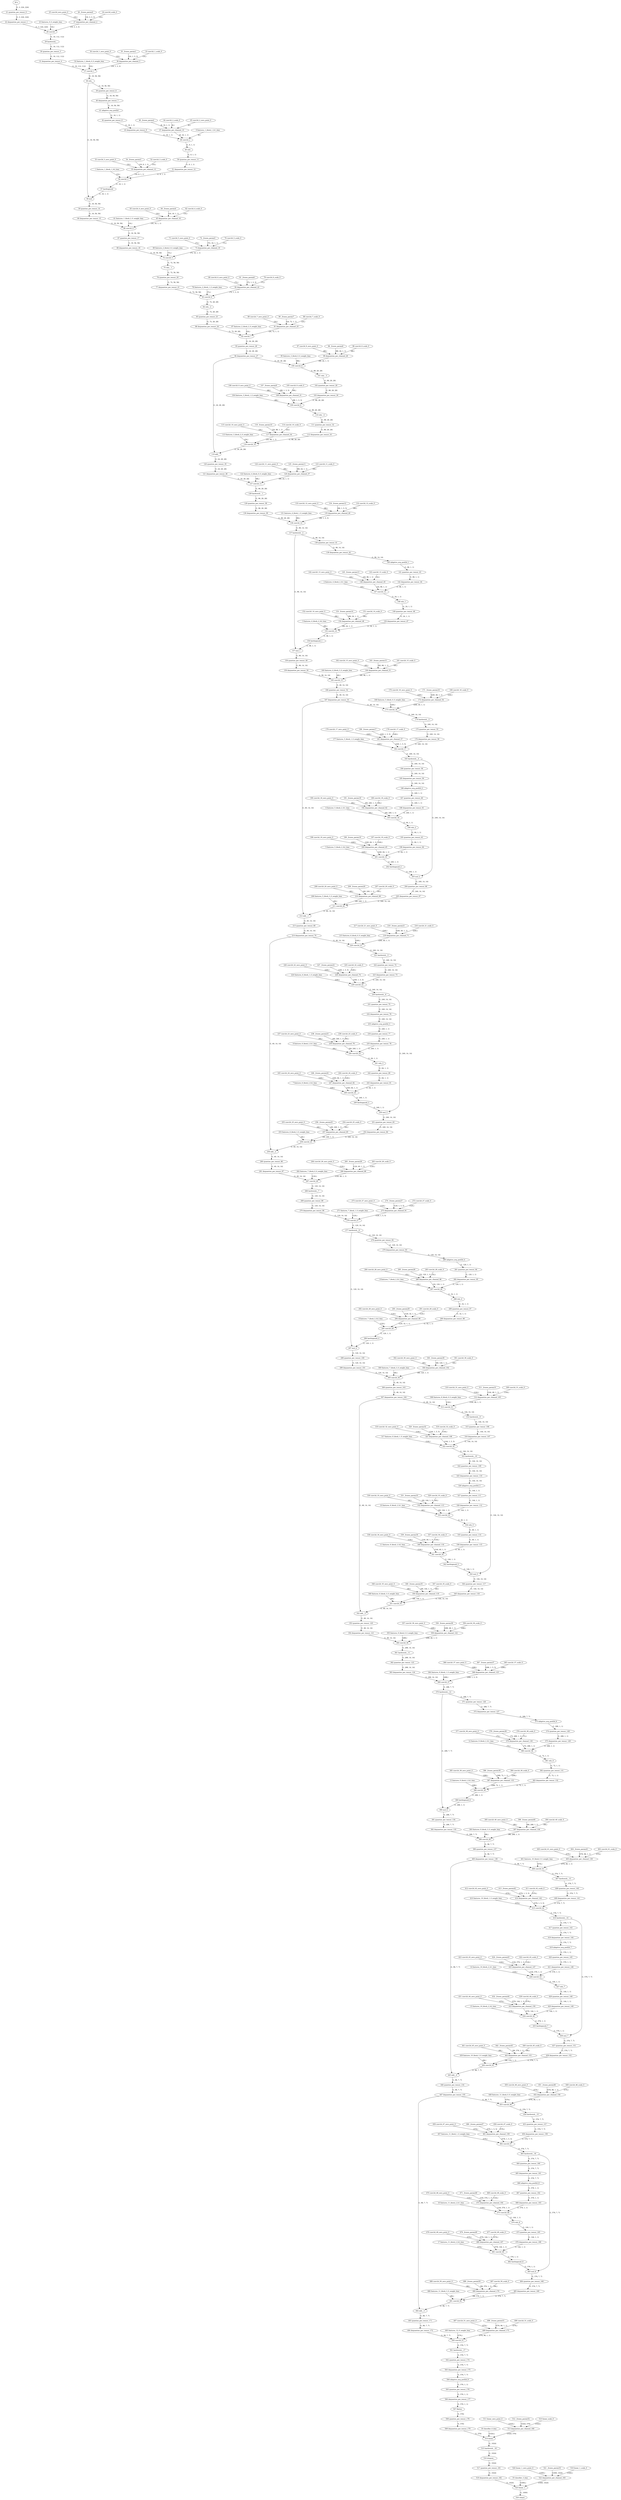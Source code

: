 strict digraph {
"0 features_1_block_1_fc1_bias" [id=0, type="get_attr"];
"1 features_1_block_1_fc2_bias" [id=1, type="get_attr"];
"2 features_4_block_2_fc1_bias" [id=2, type="get_attr"];
"3 features_4_block_2_fc2_bias" [id=3, type="get_attr"];
"4 features_5_block_2_fc1_bias" [id=4, type="get_attr"];
"5 features_5_block_2_fc2_bias" [id=5, type="get_attr"];
"6 features_6_block_2_fc1_bias" [id=6, type="get_attr"];
"7 features_6_block_2_fc2_bias" [id=7, type="get_attr"];
"8 features_7_block_2_fc1_bias" [id=8, type="get_attr"];
"9 features_7_block_2_fc2_bias" [id=9, type="get_attr"];
"10 features_8_block_2_fc1_bias" [id=10, type="get_attr"];
"11 features_8_block_2_fc2_bias" [id=11, type="get_attr"];
"12 features_9_block_2_fc1_bias" [id=12, type="get_attr"];
"13 features_9_block_2_fc2_bias" [id=13, type="get_attr"];
"14 features_10_block_2_fc1_bias" [id=14, type="get_attr"];
"15 features_10_block_2_fc2_bias" [id=15, type="get_attr"];
"16 features_11_block_2_fc1_bias" [id=16, type="get_attr"];
"17 features_11_block_2_fc2_bias" [id=17, type="get_attr"];
"18 classifier_0_bias" [id=18, type="get_attr"];
"19 classifier_3_bias" [id=19, type="get_attr"];
"20 x" [id=20, type=input];
"21 quantize_per_tensor_0" [id=21, type="quantize_per_tensor"];
"22 dequantize_per_tensor_1" [id=22, type="dequantize_per_tensor"];
"23 features_0_0_weight_bias" [id=23, type="get_attr"];
"24 conv2d_scale_0" [id=24, type="get_attr"];
"25 conv2d_zero_point_0" [id=25, type="get_attr"];
"26 _frozen_param0" [id=26, type="get_attr"];
"27 dequantize_per_channel_2" [id=27, type="dequantize_per_channel"];
"28 conv2d" [id=28, type=conv2d];
"29 hardswish_" [id=29, type="hardswish_"];
"30 quantize_per_tensor_3" [id=30, type="quantize_per_tensor"];
"31 dequantize_per_tensor_4" [id=31, type="dequantize_per_tensor"];
"32 features_1_block_0_0_weight_bias" [id=32, type="get_attr"];
"33 conv2d_1_scale_0" [id=33, type="get_attr"];
"34 conv2d_1_zero_point_0" [id=34, type="get_attr"];
"35 _frozen_param1" [id=35, type="get_attr"];
"36 dequantize_per_channel_5" [id=36, type="dequantize_per_channel"];
"37 conv2d_1" [id=37, type=conv2d];
"38 relu_" [id=38, type="relu_"];
"39 quantize_per_tensor_6" [id=39, type="quantize_per_tensor"];
"40 dequantize_per_tensor_7" [id=40, type="dequantize_per_tensor"];
"41 adaptive_avg_pool2d" [id=41, type="adaptive_avg_pool2d"];
"42 quantize_per_tensor_8" [id=42, type="quantize_per_tensor"];
"43 dequantize_per_tensor_9" [id=43, type="dequantize_per_tensor"];
"44 conv2d_2_scale_0" [id=44, type="get_attr"];
"45 conv2d_2_zero_point_0" [id=45, type="get_attr"];
"46 _frozen_param2" [id=46, type="get_attr"];
"47 dequantize_per_channel_10" [id=47, type="dequantize_per_channel"];
"48 conv2d_2" [id=48, type=conv2d];
"49 relu" [id=49, type=relu];
"50 quantize_per_tensor_11" [id=50, type="quantize_per_tensor"];
"51 dequantize_per_tensor_12" [id=51, type="dequantize_per_tensor"];
"52 conv2d_3_scale_0" [id=52, type="get_attr"];
"53 conv2d_3_zero_point_0" [id=53, type="get_attr"];
"54 _frozen_param3" [id=54, type="get_attr"];
"55 dequantize_per_channel_13" [id=55, type="dequantize_per_channel"];
"56 conv2d_3" [id=56, type=conv2d];
"57 hardsigmoid" [id=57, type=hardsigmoid];
"58 mul" [id=58, type=mul];
"59 quantize_per_tensor_14" [id=59, type="quantize_per_tensor"];
"60 dequantize_per_tensor_15" [id=60, type="dequantize_per_tensor"];
"61 features_1_block_2_0_weight_bias" [id=61, type="get_attr"];
"62 conv2d_4_scale_0" [id=62, type="get_attr"];
"63 conv2d_4_zero_point_0" [id=63, type="get_attr"];
"64 _frozen_param4" [id=64, type="get_attr"];
"65 dequantize_per_channel_16" [id=65, type="dequantize_per_channel"];
"66 conv2d_4" [id=66, type=conv2d];
"67 quantize_per_tensor_17" [id=67, type="quantize_per_tensor"];
"68 dequantize_per_tensor_18" [id=68, type="dequantize_per_tensor"];
"69 features_2_block_0_0_weight_bias" [id=69, type="get_attr"];
"70 conv2d_5_scale_0" [id=70, type="get_attr"];
"71 conv2d_5_zero_point_0" [id=71, type="get_attr"];
"72 _frozen_param5" [id=72, type="get_attr"];
"73 dequantize_per_channel_19" [id=73, type="dequantize_per_channel"];
"74 conv2d_5" [id=74, type=conv2d];
"75 relu__1" [id=75, type="relu_"];
"76 quantize_per_tensor_20" [id=76, type="quantize_per_tensor"];
"77 dequantize_per_tensor_21" [id=77, type="dequantize_per_tensor"];
"78 features_2_block_1_0_weight_bias" [id=78, type="get_attr"];
"79 conv2d_6_scale_0" [id=79, type="get_attr"];
"80 conv2d_6_zero_point_0" [id=80, type="get_attr"];
"81 _frozen_param6" [id=81, type="get_attr"];
"82 dequantize_per_channel_22" [id=82, type="dequantize_per_channel"];
"83 conv2d_6" [id=83, type=conv2d];
"84 relu__2" [id=84, type="relu_"];
"85 quantize_per_tensor_23" [id=85, type="quantize_per_tensor"];
"86 dequantize_per_tensor_24" [id=86, type="dequantize_per_tensor"];
"87 features_2_block_2_0_weight_bias" [id=87, type="get_attr"];
"88 conv2d_7_scale_0" [id=88, type="get_attr"];
"89 conv2d_7_zero_point_0" [id=89, type="get_attr"];
"90 _frozen_param7" [id=90, type="get_attr"];
"91 dequantize_per_channel_25" [id=91, type="dequantize_per_channel"];
"92 conv2d_7" [id=92, type=conv2d];
"93 quantize_per_tensor_26" [id=93, type="quantize_per_tensor"];
"94 dequantize_per_tensor_27" [id=94, type="dequantize_per_tensor"];
"95 features_3_block_0_0_weight_bias" [id=95, type="get_attr"];
"96 conv2d_8_scale_0" [id=96, type="get_attr"];
"97 conv2d_8_zero_point_0" [id=97, type="get_attr"];
"98 _frozen_param8" [id=98, type="get_attr"];
"99 dequantize_per_channel_28" [id=99, type="dequantize_per_channel"];
"100 conv2d_8" [id=100, type=conv2d];
"101 relu__3" [id=101, type="relu_"];
"102 quantize_per_tensor_29" [id=102, type="quantize_per_tensor"];
"103 dequantize_per_tensor_30" [id=103, type="dequantize_per_tensor"];
"104 features_3_block_1_0_weight_bias" [id=104, type="get_attr"];
"105 conv2d_9_scale_0" [id=105, type="get_attr"];
"106 conv2d_9_zero_point_0" [id=106, type="get_attr"];
"107 _frozen_param9" [id=107, type="get_attr"];
"108 dequantize_per_channel_31" [id=108, type="dequantize_per_channel"];
"109 conv2d_9" [id=109, type=conv2d];
"110 relu__4" [id=110, type="relu_"];
"111 quantize_per_tensor_32" [id=111, type="quantize_per_tensor"];
"112 dequantize_per_tensor_33" [id=112, type="dequantize_per_tensor"];
"113 features_3_block_2_0_weight_bias" [id=113, type="get_attr"];
"114 conv2d_10_scale_0" [id=114, type="get_attr"];
"115 conv2d_10_zero_point_0" [id=115, type="get_attr"];
"116 _frozen_param10" [id=116, type="get_attr"];
"117 dequantize_per_channel_34" [id=117, type="dequantize_per_channel"];
"118 conv2d_10" [id=118, type=conv2d];
"119 add_" [id=119, type="add_"];
"120 quantize_per_tensor_35" [id=120, type="quantize_per_tensor"];
"121 dequantize_per_tensor_36" [id=121, type="dequantize_per_tensor"];
"122 features_4_block_0_0_weight_bias" [id=122, type="get_attr"];
"123 conv2d_11_scale_0" [id=123, type="get_attr"];
"124 conv2d_11_zero_point_0" [id=124, type="get_attr"];
"125 _frozen_param11" [id=125, type="get_attr"];
"126 dequantize_per_channel_37" [id=126, type="dequantize_per_channel"];
"127 conv2d_11" [id=127, type=conv2d];
"128 hardswish__1" [id=128, type="hardswish_"];
"129 quantize_per_tensor_38" [id=129, type="quantize_per_tensor"];
"130 dequantize_per_tensor_39" [id=130, type="dequantize_per_tensor"];
"131 features_4_block_1_0_weight_bias" [id=131, type="get_attr"];
"132 conv2d_12_scale_0" [id=132, type="get_attr"];
"133 conv2d_12_zero_point_0" [id=133, type="get_attr"];
"134 _frozen_param12" [id=134, type="get_attr"];
"135 dequantize_per_channel_40" [id=135, type="dequantize_per_channel"];
"136 conv2d_12" [id=136, type=conv2d];
"137 hardswish__2" [id=137, type="hardswish_"];
"138 quantize_per_tensor_41" [id=138, type="quantize_per_tensor"];
"139 dequantize_per_tensor_42" [id=139, type="dequantize_per_tensor"];
"140 adaptive_avg_pool2d_1" [id=140, type="adaptive_avg_pool2d"];
"141 quantize_per_tensor_43" [id=141, type="quantize_per_tensor"];
"142 dequantize_per_tensor_44" [id=142, type="dequantize_per_tensor"];
"143 conv2d_13_scale_0" [id=143, type="get_attr"];
"144 conv2d_13_zero_point_0" [id=144, type="get_attr"];
"145 _frozen_param13" [id=145, type="get_attr"];
"146 dequantize_per_channel_45" [id=146, type="dequantize_per_channel"];
"147 conv2d_13" [id=147, type=conv2d];
"148 relu_1" [id=148, type=relu];
"149 quantize_per_tensor_46" [id=149, type="quantize_per_tensor"];
"150 dequantize_per_tensor_47" [id=150, type="dequantize_per_tensor"];
"151 conv2d_14_scale_0" [id=151, type="get_attr"];
"152 conv2d_14_zero_point_0" [id=152, type="get_attr"];
"153 _frozen_param14" [id=153, type="get_attr"];
"154 dequantize_per_channel_48" [id=154, type="dequantize_per_channel"];
"155 conv2d_14" [id=155, type=conv2d];
"156 hardsigmoid_1" [id=156, type=hardsigmoid];
"157 mul_1" [id=157, type=mul];
"158 quantize_per_tensor_49" [id=158, type="quantize_per_tensor"];
"159 dequantize_per_tensor_50" [id=159, type="dequantize_per_tensor"];
"160 features_4_block_3_0_weight_bias" [id=160, type="get_attr"];
"161 conv2d_15_scale_0" [id=161, type="get_attr"];
"162 conv2d_15_zero_point_0" [id=162, type="get_attr"];
"163 _frozen_param15" [id=163, type="get_attr"];
"164 dequantize_per_channel_51" [id=164, type="dequantize_per_channel"];
"165 conv2d_15" [id=165, type=conv2d];
"166 quantize_per_tensor_52" [id=166, type="quantize_per_tensor"];
"167 dequantize_per_tensor_53" [id=167, type="dequantize_per_tensor"];
"168 features_5_block_0_0_weight_bias" [id=168, type="get_attr"];
"169 conv2d_16_scale_0" [id=169, type="get_attr"];
"170 conv2d_16_zero_point_0" [id=170, type="get_attr"];
"171 _frozen_param16" [id=171, type="get_attr"];
"172 dequantize_per_channel_54" [id=172, type="dequantize_per_channel"];
"173 conv2d_16" [id=173, type=conv2d];
"174 hardswish__3" [id=174, type="hardswish_"];
"175 quantize_per_tensor_55" [id=175, type="quantize_per_tensor"];
"176 dequantize_per_tensor_56" [id=176, type="dequantize_per_tensor"];
"177 features_5_block_1_0_weight_bias" [id=177, type="get_attr"];
"178 conv2d_17_scale_0" [id=178, type="get_attr"];
"179 conv2d_17_zero_point_0" [id=179, type="get_attr"];
"180 _frozen_param17" [id=180, type="get_attr"];
"181 dequantize_per_channel_57" [id=181, type="dequantize_per_channel"];
"182 conv2d_17" [id=182, type=conv2d];
"183 hardswish__4" [id=183, type="hardswish_"];
"184 quantize_per_tensor_58" [id=184, type="quantize_per_tensor"];
"185 dequantize_per_tensor_59" [id=185, type="dequantize_per_tensor"];
"186 adaptive_avg_pool2d_2" [id=186, type="adaptive_avg_pool2d"];
"187 quantize_per_tensor_60" [id=187, type="quantize_per_tensor"];
"188 dequantize_per_tensor_61" [id=188, type="dequantize_per_tensor"];
"189 conv2d_18_scale_0" [id=189, type="get_attr"];
"190 conv2d_18_zero_point_0" [id=190, type="get_attr"];
"191 _frozen_param18" [id=191, type="get_attr"];
"192 dequantize_per_channel_62" [id=192, type="dequantize_per_channel"];
"193 conv2d_18" [id=193, type=conv2d];
"194 relu_2" [id=194, type=relu];
"195 quantize_per_tensor_63" [id=195, type="quantize_per_tensor"];
"196 dequantize_per_tensor_64" [id=196, type="dequantize_per_tensor"];
"197 conv2d_19_scale_0" [id=197, type="get_attr"];
"198 conv2d_19_zero_point_0" [id=198, type="get_attr"];
"199 _frozen_param19" [id=199, type="get_attr"];
"200 dequantize_per_channel_65" [id=200, type="dequantize_per_channel"];
"201 conv2d_19" [id=201, type=conv2d];
"202 hardsigmoid_2" [id=202, type=hardsigmoid];
"203 mul_2" [id=203, type=mul];
"204 quantize_per_tensor_66" [id=204, type="quantize_per_tensor"];
"205 dequantize_per_tensor_67" [id=205, type="dequantize_per_tensor"];
"206 features_5_block_3_0_weight_bias" [id=206, type="get_attr"];
"207 conv2d_20_scale_0" [id=207, type="get_attr"];
"208 conv2d_20_zero_point_0" [id=208, type="get_attr"];
"209 _frozen_param20" [id=209, type="get_attr"];
"210 dequantize_per_channel_68" [id=210, type="dequantize_per_channel"];
"211 conv2d_20" [id=211, type=conv2d];
"212 add__1" [id=212, type="add_"];
"213 quantize_per_tensor_69" [id=213, type="quantize_per_tensor"];
"214 dequantize_per_tensor_70" [id=214, type="dequantize_per_tensor"];
"215 features_6_block_0_0_weight_bias" [id=215, type="get_attr"];
"216 conv2d_21_scale_0" [id=216, type="get_attr"];
"217 conv2d_21_zero_point_0" [id=217, type="get_attr"];
"218 _frozen_param21" [id=218, type="get_attr"];
"219 dequantize_per_channel_71" [id=219, type="dequantize_per_channel"];
"220 conv2d_21" [id=220, type=conv2d];
"221 hardswish__5" [id=221, type="hardswish_"];
"222 quantize_per_tensor_72" [id=222, type="quantize_per_tensor"];
"223 dequantize_per_tensor_73" [id=223, type="dequantize_per_tensor"];
"224 features_6_block_1_0_weight_bias" [id=224, type="get_attr"];
"225 conv2d_22_scale_0" [id=225, type="get_attr"];
"226 conv2d_22_zero_point_0" [id=226, type="get_attr"];
"227 _frozen_param22" [id=227, type="get_attr"];
"228 dequantize_per_channel_74" [id=228, type="dequantize_per_channel"];
"229 conv2d_22" [id=229, type=conv2d];
"230 hardswish__6" [id=230, type="hardswish_"];
"231 quantize_per_tensor_75" [id=231, type="quantize_per_tensor"];
"232 dequantize_per_tensor_76" [id=232, type="dequantize_per_tensor"];
"233 adaptive_avg_pool2d_3" [id=233, type="adaptive_avg_pool2d"];
"234 quantize_per_tensor_77" [id=234, type="quantize_per_tensor"];
"235 dequantize_per_tensor_78" [id=235, type="dequantize_per_tensor"];
"236 conv2d_23_scale_0" [id=236, type="get_attr"];
"237 conv2d_23_zero_point_0" [id=237, type="get_attr"];
"238 _frozen_param23" [id=238, type="get_attr"];
"239 dequantize_per_channel_79" [id=239, type="dequantize_per_channel"];
"240 conv2d_23" [id=240, type=conv2d];
"241 relu_3" [id=241, type=relu];
"242 quantize_per_tensor_80" [id=242, type="quantize_per_tensor"];
"243 dequantize_per_tensor_81" [id=243, type="dequantize_per_tensor"];
"244 conv2d_24_scale_0" [id=244, type="get_attr"];
"245 conv2d_24_zero_point_0" [id=245, type="get_attr"];
"246 _frozen_param24" [id=246, type="get_attr"];
"247 dequantize_per_channel_82" [id=247, type="dequantize_per_channel"];
"248 conv2d_24" [id=248, type=conv2d];
"249 hardsigmoid_3" [id=249, type=hardsigmoid];
"250 mul_3" [id=250, type=mul];
"251 quantize_per_tensor_83" [id=251, type="quantize_per_tensor"];
"252 dequantize_per_tensor_84" [id=252, type="dequantize_per_tensor"];
"253 features_6_block_3_0_weight_bias" [id=253, type="get_attr"];
"254 conv2d_25_scale_0" [id=254, type="get_attr"];
"255 conv2d_25_zero_point_0" [id=255, type="get_attr"];
"256 _frozen_param25" [id=256, type="get_attr"];
"257 dequantize_per_channel_85" [id=257, type="dequantize_per_channel"];
"258 conv2d_25" [id=258, type=conv2d];
"259 add__2" [id=259, type="add_"];
"260 quantize_per_tensor_86" [id=260, type="quantize_per_tensor"];
"261 dequantize_per_tensor_87" [id=261, type="dequantize_per_tensor"];
"262 features_7_block_0_0_weight_bias" [id=262, type="get_attr"];
"263 conv2d_26_scale_0" [id=263, type="get_attr"];
"264 conv2d_26_zero_point_0" [id=264, type="get_attr"];
"265 _frozen_param26" [id=265, type="get_attr"];
"266 dequantize_per_channel_88" [id=266, type="dequantize_per_channel"];
"267 conv2d_26" [id=267, type=conv2d];
"268 hardswish__7" [id=268, type="hardswish_"];
"269 quantize_per_tensor_89" [id=269, type="quantize_per_tensor"];
"270 dequantize_per_tensor_90" [id=270, type="dequantize_per_tensor"];
"271 features_7_block_1_0_weight_bias" [id=271, type="get_attr"];
"272 conv2d_27_scale_0" [id=272, type="get_attr"];
"273 conv2d_27_zero_point_0" [id=273, type="get_attr"];
"274 _frozen_param27" [id=274, type="get_attr"];
"275 dequantize_per_channel_91" [id=275, type="dequantize_per_channel"];
"276 conv2d_27" [id=276, type=conv2d];
"277 hardswish__8" [id=277, type="hardswish_"];
"278 quantize_per_tensor_92" [id=278, type="quantize_per_tensor"];
"279 dequantize_per_tensor_93" [id=279, type="dequantize_per_tensor"];
"280 adaptive_avg_pool2d_4" [id=280, type="adaptive_avg_pool2d"];
"281 quantize_per_tensor_94" [id=281, type="quantize_per_tensor"];
"282 dequantize_per_tensor_95" [id=282, type="dequantize_per_tensor"];
"283 conv2d_28_scale_0" [id=283, type="get_attr"];
"284 conv2d_28_zero_point_0" [id=284, type="get_attr"];
"285 _frozen_param28" [id=285, type="get_attr"];
"286 dequantize_per_channel_96" [id=286, type="dequantize_per_channel"];
"287 conv2d_28" [id=287, type=conv2d];
"288 relu_4" [id=288, type=relu];
"289 quantize_per_tensor_97" [id=289, type="quantize_per_tensor"];
"290 dequantize_per_tensor_98" [id=290, type="dequantize_per_tensor"];
"291 conv2d_29_scale_0" [id=291, type="get_attr"];
"292 conv2d_29_zero_point_0" [id=292, type="get_attr"];
"293 _frozen_param29" [id=293, type="get_attr"];
"294 dequantize_per_channel_99" [id=294, type="dequantize_per_channel"];
"295 conv2d_29" [id=295, type=conv2d];
"296 hardsigmoid_4" [id=296, type=hardsigmoid];
"297 mul_4" [id=297, type=mul];
"298 quantize_per_tensor_100" [id=298, type="quantize_per_tensor"];
"299 dequantize_per_tensor_101" [id=299, type="dequantize_per_tensor"];
"300 features_7_block_3_0_weight_bias" [id=300, type="get_attr"];
"301 conv2d_30_scale_0" [id=301, type="get_attr"];
"302 conv2d_30_zero_point_0" [id=302, type="get_attr"];
"303 _frozen_param30" [id=303, type="get_attr"];
"304 dequantize_per_channel_102" [id=304, type="dequantize_per_channel"];
"305 conv2d_30" [id=305, type=conv2d];
"306 quantize_per_tensor_103" [id=306, type="quantize_per_tensor"];
"307 dequantize_per_tensor_104" [id=307, type="dequantize_per_tensor"];
"308 features_8_block_0_0_weight_bias" [id=308, type="get_attr"];
"309 conv2d_31_scale_0" [id=309, type="get_attr"];
"310 conv2d_31_zero_point_0" [id=310, type="get_attr"];
"311 _frozen_param31" [id=311, type="get_attr"];
"312 dequantize_per_channel_105" [id=312, type="dequantize_per_channel"];
"313 conv2d_31" [id=313, type=conv2d];
"314 hardswish__9" [id=314, type="hardswish_"];
"315 quantize_per_tensor_106" [id=315, type="quantize_per_tensor"];
"316 dequantize_per_tensor_107" [id=316, type="dequantize_per_tensor"];
"317 features_8_block_1_0_weight_bias" [id=317, type="get_attr"];
"318 conv2d_32_scale_0" [id=318, type="get_attr"];
"319 conv2d_32_zero_point_0" [id=319, type="get_attr"];
"320 _frozen_param32" [id=320, type="get_attr"];
"321 dequantize_per_channel_108" [id=321, type="dequantize_per_channel"];
"322 conv2d_32" [id=322, type=conv2d];
"323 hardswish__10" [id=323, type="hardswish_"];
"324 quantize_per_tensor_109" [id=324, type="quantize_per_tensor"];
"325 dequantize_per_tensor_110" [id=325, type="dequantize_per_tensor"];
"326 adaptive_avg_pool2d_5" [id=326, type="adaptive_avg_pool2d"];
"327 quantize_per_tensor_111" [id=327, type="quantize_per_tensor"];
"328 dequantize_per_tensor_112" [id=328, type="dequantize_per_tensor"];
"329 conv2d_33_scale_0" [id=329, type="get_attr"];
"330 conv2d_33_zero_point_0" [id=330, type="get_attr"];
"331 _frozen_param33" [id=331, type="get_attr"];
"332 dequantize_per_channel_113" [id=332, type="dequantize_per_channel"];
"333 conv2d_33" [id=333, type=conv2d];
"334 relu_5" [id=334, type=relu];
"335 quantize_per_tensor_114" [id=335, type="quantize_per_tensor"];
"336 dequantize_per_tensor_115" [id=336, type="dequantize_per_tensor"];
"337 conv2d_34_scale_0" [id=337, type="get_attr"];
"338 conv2d_34_zero_point_0" [id=338, type="get_attr"];
"339 _frozen_param34" [id=339, type="get_attr"];
"340 dequantize_per_channel_116" [id=340, type="dequantize_per_channel"];
"341 conv2d_34" [id=341, type=conv2d];
"342 hardsigmoid_5" [id=342, type=hardsigmoid];
"343 mul_5" [id=343, type=mul];
"344 quantize_per_tensor_117" [id=344, type="quantize_per_tensor"];
"345 dequantize_per_tensor_118" [id=345, type="dequantize_per_tensor"];
"346 features_8_block_3_0_weight_bias" [id=346, type="get_attr"];
"347 conv2d_35_scale_0" [id=347, type="get_attr"];
"348 conv2d_35_zero_point_0" [id=348, type="get_attr"];
"349 _frozen_param35" [id=349, type="get_attr"];
"350 dequantize_per_channel_119" [id=350, type="dequantize_per_channel"];
"351 conv2d_35" [id=351, type=conv2d];
"352 add__3" [id=352, type="add_"];
"353 quantize_per_tensor_120" [id=353, type="quantize_per_tensor"];
"354 dequantize_per_tensor_121" [id=354, type="dequantize_per_tensor"];
"355 features_9_block_0_0_weight_bias" [id=355, type="get_attr"];
"356 conv2d_36_scale_0" [id=356, type="get_attr"];
"357 conv2d_36_zero_point_0" [id=357, type="get_attr"];
"358 _frozen_param36" [id=358, type="get_attr"];
"359 dequantize_per_channel_122" [id=359, type="dequantize_per_channel"];
"360 conv2d_36" [id=360, type=conv2d];
"361 hardswish__11" [id=361, type="hardswish_"];
"362 quantize_per_tensor_123" [id=362, type="quantize_per_tensor"];
"363 dequantize_per_tensor_124" [id=363, type="dequantize_per_tensor"];
"364 features_9_block_1_0_weight_bias" [id=364, type="get_attr"];
"365 conv2d_37_scale_0" [id=365, type="get_attr"];
"366 conv2d_37_zero_point_0" [id=366, type="get_attr"];
"367 _frozen_param37" [id=367, type="get_attr"];
"368 dequantize_per_channel_125" [id=368, type="dequantize_per_channel"];
"369 conv2d_37" [id=369, type=conv2d];
"370 hardswish__12" [id=370, type="hardswish_"];
"371 quantize_per_tensor_126" [id=371, type="quantize_per_tensor"];
"372 dequantize_per_tensor_127" [id=372, type="dequantize_per_tensor"];
"373 adaptive_avg_pool2d_6" [id=373, type="adaptive_avg_pool2d"];
"374 quantize_per_tensor_128" [id=374, type="quantize_per_tensor"];
"375 dequantize_per_tensor_129" [id=375, type="dequantize_per_tensor"];
"376 conv2d_38_scale_0" [id=376, type="get_attr"];
"377 conv2d_38_zero_point_0" [id=377, type="get_attr"];
"378 _frozen_param38" [id=378, type="get_attr"];
"379 dequantize_per_channel_130" [id=379, type="dequantize_per_channel"];
"380 conv2d_38" [id=380, type=conv2d];
"381 relu_6" [id=381, type=relu];
"382 quantize_per_tensor_131" [id=382, type="quantize_per_tensor"];
"383 dequantize_per_tensor_132" [id=383, type="dequantize_per_tensor"];
"384 conv2d_39_scale_0" [id=384, type="get_attr"];
"385 conv2d_39_zero_point_0" [id=385, type="get_attr"];
"386 _frozen_param39" [id=386, type="get_attr"];
"387 dequantize_per_channel_133" [id=387, type="dequantize_per_channel"];
"388 conv2d_39" [id=388, type=conv2d];
"389 hardsigmoid_6" [id=389, type=hardsigmoid];
"390 mul_6" [id=390, type=mul];
"391 quantize_per_tensor_134" [id=391, type="quantize_per_tensor"];
"392 dequantize_per_tensor_135" [id=392, type="dequantize_per_tensor"];
"393 features_9_block_3_0_weight_bias" [id=393, type="get_attr"];
"394 conv2d_40_scale_0" [id=394, type="get_attr"];
"395 conv2d_40_zero_point_0" [id=395, type="get_attr"];
"396 _frozen_param40" [id=396, type="get_attr"];
"397 dequantize_per_channel_136" [id=397, type="dequantize_per_channel"];
"398 conv2d_40" [id=398, type=conv2d];
"399 quantize_per_tensor_137" [id=399, type="quantize_per_tensor"];
"400 dequantize_per_tensor_138" [id=400, type="dequantize_per_tensor"];
"401 features_10_block_0_0_weight_bias" [id=401, type="get_attr"];
"402 conv2d_41_scale_0" [id=402, type="get_attr"];
"403 conv2d_41_zero_point_0" [id=403, type="get_attr"];
"404 _frozen_param41" [id=404, type="get_attr"];
"405 dequantize_per_channel_139" [id=405, type="dequantize_per_channel"];
"406 conv2d_41" [id=406, type=conv2d];
"407 hardswish__13" [id=407, type="hardswish_"];
"408 quantize_per_tensor_140" [id=408, type="quantize_per_tensor"];
"409 dequantize_per_tensor_141" [id=409, type="dequantize_per_tensor"];
"410 features_10_block_1_0_weight_bias" [id=410, type="get_attr"];
"411 conv2d_42_scale_0" [id=411, type="get_attr"];
"412 conv2d_42_zero_point_0" [id=412, type="get_attr"];
"413 _frozen_param42" [id=413, type="get_attr"];
"414 dequantize_per_channel_142" [id=414, type="dequantize_per_channel"];
"415 conv2d_42" [id=415, type=conv2d];
"416 hardswish__14" [id=416, type="hardswish_"];
"417 quantize_per_tensor_143" [id=417, type="quantize_per_tensor"];
"418 dequantize_per_tensor_144" [id=418, type="dequantize_per_tensor"];
"419 adaptive_avg_pool2d_7" [id=419, type="adaptive_avg_pool2d"];
"420 quantize_per_tensor_145" [id=420, type="quantize_per_tensor"];
"421 dequantize_per_tensor_146" [id=421, type="dequantize_per_tensor"];
"422 conv2d_43_scale_0" [id=422, type="get_attr"];
"423 conv2d_43_zero_point_0" [id=423, type="get_attr"];
"424 _frozen_param43" [id=424, type="get_attr"];
"425 dequantize_per_channel_147" [id=425, type="dequantize_per_channel"];
"426 conv2d_43" [id=426, type=conv2d];
"427 relu_7" [id=427, type=relu];
"428 quantize_per_tensor_148" [id=428, type="quantize_per_tensor"];
"429 dequantize_per_tensor_149" [id=429, type="dequantize_per_tensor"];
"430 conv2d_44_scale_0" [id=430, type="get_attr"];
"431 conv2d_44_zero_point_0" [id=431, type="get_attr"];
"432 _frozen_param44" [id=432, type="get_attr"];
"433 dequantize_per_channel_150" [id=433, type="dequantize_per_channel"];
"434 conv2d_44" [id=434, type=conv2d];
"435 hardsigmoid_7" [id=435, type=hardsigmoid];
"436 mul_7" [id=436, type=mul];
"437 quantize_per_tensor_151" [id=437, type="quantize_per_tensor"];
"438 dequantize_per_tensor_152" [id=438, type="dequantize_per_tensor"];
"439 features_10_block_3_0_weight_bias" [id=439, type="get_attr"];
"440 conv2d_45_scale_0" [id=440, type="get_attr"];
"441 conv2d_45_zero_point_0" [id=441, type="get_attr"];
"442 _frozen_param45" [id=442, type="get_attr"];
"443 dequantize_per_channel_153" [id=443, type="dequantize_per_channel"];
"444 conv2d_45" [id=444, type=conv2d];
"445 add__4" [id=445, type="add_"];
"446 quantize_per_tensor_154" [id=446, type="quantize_per_tensor"];
"447 dequantize_per_tensor_155" [id=447, type="dequantize_per_tensor"];
"448 features_11_block_0_0_weight_bias" [id=448, type="get_attr"];
"449 conv2d_46_scale_0" [id=449, type="get_attr"];
"450 conv2d_46_zero_point_0" [id=450, type="get_attr"];
"451 _frozen_param46" [id=451, type="get_attr"];
"452 dequantize_per_channel_156" [id=452, type="dequantize_per_channel"];
"453 conv2d_46" [id=453, type=conv2d];
"454 hardswish__15" [id=454, type="hardswish_"];
"455 quantize_per_tensor_157" [id=455, type="quantize_per_tensor"];
"456 dequantize_per_tensor_158" [id=456, type="dequantize_per_tensor"];
"457 features_11_block_1_0_weight_bias" [id=457, type="get_attr"];
"458 conv2d_47_scale_0" [id=458, type="get_attr"];
"459 conv2d_47_zero_point_0" [id=459, type="get_attr"];
"460 _frozen_param47" [id=460, type="get_attr"];
"461 dequantize_per_channel_159" [id=461, type="dequantize_per_channel"];
"462 conv2d_47" [id=462, type=conv2d];
"463 hardswish__16" [id=463, type="hardswish_"];
"464 quantize_per_tensor_160" [id=464, type="quantize_per_tensor"];
"465 dequantize_per_tensor_161" [id=465, type="dequantize_per_tensor"];
"466 adaptive_avg_pool2d_8" [id=466, type="adaptive_avg_pool2d"];
"467 quantize_per_tensor_162" [id=467, type="quantize_per_tensor"];
"468 dequantize_per_tensor_163" [id=468, type="dequantize_per_tensor"];
"469 conv2d_48_scale_0" [id=469, type="get_attr"];
"470 conv2d_48_zero_point_0" [id=470, type="get_attr"];
"471 _frozen_param48" [id=471, type="get_attr"];
"472 dequantize_per_channel_164" [id=472, type="dequantize_per_channel"];
"473 conv2d_48" [id=473, type=conv2d];
"474 relu_8" [id=474, type=relu];
"475 quantize_per_tensor_165" [id=475, type="quantize_per_tensor"];
"476 dequantize_per_tensor_166" [id=476, type="dequantize_per_tensor"];
"477 conv2d_49_scale_0" [id=477, type="get_attr"];
"478 conv2d_49_zero_point_0" [id=478, type="get_attr"];
"479 _frozen_param49" [id=479, type="get_attr"];
"480 dequantize_per_channel_167" [id=480, type="dequantize_per_channel"];
"481 conv2d_49" [id=481, type=conv2d];
"482 hardsigmoid_8" [id=482, type=hardsigmoid];
"483 mul_8" [id=483, type=mul];
"484 quantize_per_tensor_168" [id=484, type="quantize_per_tensor"];
"485 dequantize_per_tensor_169" [id=485, type="dequantize_per_tensor"];
"486 features_11_block_3_0_weight_bias" [id=486, type="get_attr"];
"487 conv2d_50_scale_0" [id=487, type="get_attr"];
"488 conv2d_50_zero_point_0" [id=488, type="get_attr"];
"489 _frozen_param50" [id=489, type="get_attr"];
"490 dequantize_per_channel_170" [id=490, type="dequantize_per_channel"];
"491 conv2d_50" [id=491, type=conv2d];
"492 add__5" [id=492, type="add_"];
"493 quantize_per_tensor_171" [id=493, type="quantize_per_tensor"];
"494 dequantize_per_tensor_172" [id=494, type="dequantize_per_tensor"];
"495 features_12_0_weight_bias" [id=495, type="get_attr"];
"496 conv2d_51_scale_0" [id=496, type="get_attr"];
"497 conv2d_51_zero_point_0" [id=497, type="get_attr"];
"498 _frozen_param51" [id=498, type="get_attr"];
"499 dequantize_per_channel_173" [id=499, type="dequantize_per_channel"];
"500 conv2d_51" [id=500, type=conv2d];
"501 hardswish__17" [id=501, type="hardswish_"];
"502 quantize_per_tensor_174" [id=502, type="quantize_per_tensor"];
"503 dequantize_per_tensor_175" [id=503, type="dequantize_per_tensor"];
"504 adaptive_avg_pool2d_9" [id=504, type="adaptive_avg_pool2d"];
"505 quantize_per_tensor_176" [id=505, type="quantize_per_tensor"];
"506 dequantize_per_tensor_177" [id=506, type="dequantize_per_tensor"];
"507 flatten" [id=507, type=flatten];
"508 quantize_per_tensor_178" [id=508, type="quantize_per_tensor"];
"509 dequantize_per_tensor_179" [id=509, type="dequantize_per_tensor"];
"510 linear_scale_0" [id=510, type="get_attr"];
"511 linear_zero_point_0" [id=511, type="get_attr"];
"512 _frozen_param52" [id=512, type="get_attr"];
"513 dequantize_per_channel_180" [id=513, type="dequantize_per_channel"];
"514 linear" [id=514, type=linear];
"515 hardswish__18" [id=515, type="hardswish_"];
"516 dropout_" [id=516, type="dropout_"];
"517 quantize_per_tensor_181" [id=517, type="quantize_per_tensor"];
"518 dequantize_per_tensor_182" [id=518, type="dequantize_per_tensor"];
"519 linear_1_scale_0" [id=519, type="get_attr"];
"520 linear_1_zero_point_0" [id=520, type="get_attr"];
"521 _frozen_param53" [id=521, type="get_attr"];
"522 dequantize_per_channel_183" [id=522, type="dequantize_per_channel"];
"523 linear_1" [id=523, type=linear];
"524 output" [id=524, type=output];
"0 features_1_block_1_fc1_bias" -> "48 conv2d_2" [style=solid, label="(8,)"];
"1 features_1_block_1_fc2_bias" -> "56 conv2d_3" [style=solid, label="(16,)"];
"2 features_4_block_2_fc1_bias" -> "147 conv2d_13" [style=solid, label="(24,)"];
"3 features_4_block_2_fc2_bias" -> "155 conv2d_14" [style=solid, label="(96,)"];
"4 features_5_block_2_fc1_bias" -> "193 conv2d_18" [style=solid, label="(64,)"];
"5 features_5_block_2_fc2_bias" -> "201 conv2d_19" [style=solid, label="(240,)"];
"6 features_6_block_2_fc1_bias" -> "240 conv2d_23" [style=solid, label="(64,)"];
"7 features_6_block_2_fc2_bias" -> "248 conv2d_24" [style=solid, label="(240,)"];
"8 features_7_block_2_fc1_bias" -> "287 conv2d_28" [style=solid, label="(32,)"];
"9 features_7_block_2_fc2_bias" -> "295 conv2d_29" [style=solid, label="(120,)"];
"10 features_8_block_2_fc1_bias" -> "333 conv2d_33" [style=solid, label="(40,)"];
"11 features_8_block_2_fc2_bias" -> "341 conv2d_34" [style=solid, label="(144,)"];
"12 features_9_block_2_fc1_bias" -> "380 conv2d_38" [style=solid, label="(72,)"];
"13 features_9_block_2_fc2_bias" -> "388 conv2d_39" [style=solid, label="(288,)"];
"14 features_10_block_2_fc1_bias" -> "426 conv2d_43" [style=solid, label="(144,)"];
"15 features_10_block_2_fc2_bias" -> "434 conv2d_44" [style=solid, label="(576,)"];
"16 features_11_block_2_fc1_bias" -> "473 conv2d_48" [style=solid, label="(144,)"];
"17 features_11_block_2_fc2_bias" -> "481 conv2d_49" [style=solid, label="(576,)"];
"18 classifier_0_bias" -> "514 linear" [style=solid, label="(1024,)"];
"19 classifier_3_bias" -> "523 linear_1" [style=solid, label="(1000,)"];
"20 x" -> "21 quantize_per_tensor_0" [style=solid, label="(1, 3, 224, 224)"];
"21 quantize_per_tensor_0" -> "22 dequantize_per_tensor_1" [style=solid, label="(1, 3, 224, 224)"];
"22 dequantize_per_tensor_1" -> "28 conv2d" [style=solid, label="(1, 3, 224, 224)"];
"23 features_0_0_weight_bias" -> "28 conv2d" [style=solid, label="(16,)"];
"24 conv2d_scale_0" -> "27 dequantize_per_channel_2" [style=solid, label="(16,)"];
"25 conv2d_zero_point_0" -> "27 dequantize_per_channel_2" [style=solid, label="(16,)"];
"26 _frozen_param0" -> "27 dequantize_per_channel_2" [style=solid, label="(16, 3, 3, 3)"];
"27 dequantize_per_channel_2" -> "28 conv2d" [style=solid, label="(16, 3, 3, 3)"];
"28 conv2d" -> "29 hardswish_" [style=solid, label="(1, 16, 112, 112)"];
"29 hardswish_" -> "30 quantize_per_tensor_3" [style=solid, label="(1, 16, 112, 112)"];
"30 quantize_per_tensor_3" -> "31 dequantize_per_tensor_4" [style=solid, label="(1, 16, 112, 112)"];
"31 dequantize_per_tensor_4" -> "37 conv2d_1" [style=solid, label="(1, 16, 112, 112)"];
"32 features_1_block_0_0_weight_bias" -> "37 conv2d_1" [style=solid, label="(16,)"];
"33 conv2d_1_scale_0" -> "36 dequantize_per_channel_5" [style=solid, label="(16,)"];
"34 conv2d_1_zero_point_0" -> "36 dequantize_per_channel_5" [style=solid, label="(16,)"];
"35 _frozen_param1" -> "36 dequantize_per_channel_5" [style=solid, label="(16, 1, 3, 3)"];
"36 dequantize_per_channel_5" -> "37 conv2d_1" [style=solid, label="(16, 1, 3, 3)"];
"37 conv2d_1" -> "38 relu_" [style=solid, label="(1, 16, 56, 56)"];
"38 relu_" -> "39 quantize_per_tensor_6" [style=solid, label="(1, 16, 56, 56)"];
"38 relu_" -> "58 mul" [style=solid, label="(1, 16, 56, 56)"];
"39 quantize_per_tensor_6" -> "40 dequantize_per_tensor_7" [style=solid, label="(1, 16, 56, 56)"];
"40 dequantize_per_tensor_7" -> "41 adaptive_avg_pool2d" [style=solid, label="(1, 16, 56, 56)"];
"41 adaptive_avg_pool2d" -> "42 quantize_per_tensor_8" [style=solid, label="(1, 16, 1, 1)"];
"42 quantize_per_tensor_8" -> "43 dequantize_per_tensor_9" [style=solid, label="(1, 16, 1, 1)"];
"43 dequantize_per_tensor_9" -> "48 conv2d_2" [style=solid, label="(1, 16, 1, 1)"];
"44 conv2d_2_scale_0" -> "47 dequantize_per_channel_10" [style=solid, label="(8,)"];
"45 conv2d_2_zero_point_0" -> "47 dequantize_per_channel_10" [style=solid, label="(8,)"];
"46 _frozen_param2" -> "47 dequantize_per_channel_10" [style=solid, label="(8, 16, 1, 1)"];
"47 dequantize_per_channel_10" -> "48 conv2d_2" [style=solid, label="(8, 16, 1, 1)"];
"48 conv2d_2" -> "49 relu" [style=solid, label="(1, 8, 1, 1)"];
"49 relu" -> "50 quantize_per_tensor_11" [style=solid, label="(1, 8, 1, 1)"];
"50 quantize_per_tensor_11" -> "51 dequantize_per_tensor_12" [style=solid, label="(1, 8, 1, 1)"];
"51 dequantize_per_tensor_12" -> "56 conv2d_3" [style=solid, label="(1, 8, 1, 1)"];
"52 conv2d_3_scale_0" -> "55 dequantize_per_channel_13" [style=solid, label="(16,)"];
"53 conv2d_3_zero_point_0" -> "55 dequantize_per_channel_13" [style=solid, label="(16,)"];
"54 _frozen_param3" -> "55 dequantize_per_channel_13" [style=solid, label="(16, 8, 1, 1)"];
"55 dequantize_per_channel_13" -> "56 conv2d_3" [style=solid, label="(16, 8, 1, 1)"];
"56 conv2d_3" -> "57 hardsigmoid" [style=solid, label="(1, 16, 1, 1)"];
"57 hardsigmoid" -> "58 mul" [style=solid, label="(1, 16, 1, 1)"];
"58 mul" -> "59 quantize_per_tensor_14" [style=solid, label="(1, 16, 56, 56)"];
"59 quantize_per_tensor_14" -> "60 dequantize_per_tensor_15" [style=solid, label="(1, 16, 56, 56)"];
"60 dequantize_per_tensor_15" -> "66 conv2d_4" [style=solid, label="(1, 16, 56, 56)"];
"61 features_1_block_2_0_weight_bias" -> "66 conv2d_4" [style=solid, label="(16,)"];
"62 conv2d_4_scale_0" -> "65 dequantize_per_channel_16" [style=solid, label="(16,)"];
"63 conv2d_4_zero_point_0" -> "65 dequantize_per_channel_16" [style=solid, label="(16,)"];
"64 _frozen_param4" -> "65 dequantize_per_channel_16" [style=solid, label="(16, 16, 1, 1)"];
"65 dequantize_per_channel_16" -> "66 conv2d_4" [style=solid, label="(16, 16, 1, 1)"];
"66 conv2d_4" -> "67 quantize_per_tensor_17" [style=solid, label="(1, 16, 56, 56)"];
"67 quantize_per_tensor_17" -> "68 dequantize_per_tensor_18" [style=solid, label="(1, 16, 56, 56)"];
"68 dequantize_per_tensor_18" -> "74 conv2d_5" [style=solid, label="(1, 16, 56, 56)"];
"69 features_2_block_0_0_weight_bias" -> "74 conv2d_5" [style=solid, label="(72,)"];
"70 conv2d_5_scale_0" -> "73 dequantize_per_channel_19" [style=solid, label="(72,)"];
"71 conv2d_5_zero_point_0" -> "73 dequantize_per_channel_19" [style=solid, label="(72,)"];
"72 _frozen_param5" -> "73 dequantize_per_channel_19" [style=solid, label="(72, 16, 1, 1)"];
"73 dequantize_per_channel_19" -> "74 conv2d_5" [style=solid, label="(72, 16, 1, 1)"];
"74 conv2d_5" -> "75 relu__1" [style=solid, label="(1, 72, 56, 56)"];
"75 relu__1" -> "76 quantize_per_tensor_20" [style=solid, label="(1, 72, 56, 56)"];
"76 quantize_per_tensor_20" -> "77 dequantize_per_tensor_21" [style=solid, label="(1, 72, 56, 56)"];
"77 dequantize_per_tensor_21" -> "83 conv2d_6" [style=solid, label="(1, 72, 56, 56)"];
"78 features_2_block_1_0_weight_bias" -> "83 conv2d_6" [style=solid, label="(72,)"];
"79 conv2d_6_scale_0" -> "82 dequantize_per_channel_22" [style=solid, label="(72,)"];
"80 conv2d_6_zero_point_0" -> "82 dequantize_per_channel_22" [style=solid, label="(72,)"];
"81 _frozen_param6" -> "82 dequantize_per_channel_22" [style=solid, label="(72, 1, 3, 3)"];
"82 dequantize_per_channel_22" -> "83 conv2d_6" [style=solid, label="(72, 1, 3, 3)"];
"83 conv2d_6" -> "84 relu__2" [style=solid, label="(1, 72, 28, 28)"];
"84 relu__2" -> "85 quantize_per_tensor_23" [style=solid, label="(1, 72, 28, 28)"];
"85 quantize_per_tensor_23" -> "86 dequantize_per_tensor_24" [style=solid, label="(1, 72, 28, 28)"];
"86 dequantize_per_tensor_24" -> "92 conv2d_7" [style=solid, label="(1, 72, 28, 28)"];
"87 features_2_block_2_0_weight_bias" -> "92 conv2d_7" [style=solid, label="(24,)"];
"88 conv2d_7_scale_0" -> "91 dequantize_per_channel_25" [style=solid, label="(24,)"];
"89 conv2d_7_zero_point_0" -> "91 dequantize_per_channel_25" [style=solid, label="(24,)"];
"90 _frozen_param7" -> "91 dequantize_per_channel_25" [style=solid, label="(24, 72, 1, 1)"];
"91 dequantize_per_channel_25" -> "92 conv2d_7" [style=solid, label="(24, 72, 1, 1)"];
"92 conv2d_7" -> "93 quantize_per_tensor_26" [style=solid, label="(1, 24, 28, 28)"];
"93 quantize_per_tensor_26" -> "94 dequantize_per_tensor_27" [style=solid, label="(1, 24, 28, 28)"];
"94 dequantize_per_tensor_27" -> "100 conv2d_8" [style=solid, label="(1, 24, 28, 28)"];
"94 dequantize_per_tensor_27" -> "119 add_" [style=solid, label="(1, 24, 28, 28)"];
"95 features_3_block_0_0_weight_bias" -> "100 conv2d_8" [style=solid, label="(88,)"];
"96 conv2d_8_scale_0" -> "99 dequantize_per_channel_28" [style=solid, label="(88,)"];
"97 conv2d_8_zero_point_0" -> "99 dequantize_per_channel_28" [style=solid, label="(88,)"];
"98 _frozen_param8" -> "99 dequantize_per_channel_28" [style=solid, label="(88, 24, 1, 1)"];
"99 dequantize_per_channel_28" -> "100 conv2d_8" [style=solid, label="(88, 24, 1, 1)"];
"100 conv2d_8" -> "101 relu__3" [style=solid, label="(1, 88, 28, 28)"];
"101 relu__3" -> "102 quantize_per_tensor_29" [style=solid, label="(1, 88, 28, 28)"];
"102 quantize_per_tensor_29" -> "103 dequantize_per_tensor_30" [style=solid, label="(1, 88, 28, 28)"];
"103 dequantize_per_tensor_30" -> "109 conv2d_9" [style=solid, label="(1, 88, 28, 28)"];
"104 features_3_block_1_0_weight_bias" -> "109 conv2d_9" [style=solid, label="(88,)"];
"105 conv2d_9_scale_0" -> "108 dequantize_per_channel_31" [style=solid, label="(88,)"];
"106 conv2d_9_zero_point_0" -> "108 dequantize_per_channel_31" [style=solid, label="(88,)"];
"107 _frozen_param9" -> "108 dequantize_per_channel_31" [style=solid, label="(88, 1, 3, 3)"];
"108 dequantize_per_channel_31" -> "109 conv2d_9" [style=solid, label="(88, 1, 3, 3)"];
"109 conv2d_9" -> "110 relu__4" [style=solid, label="(1, 88, 28, 28)"];
"110 relu__4" -> "111 quantize_per_tensor_32" [style=solid, label="(1, 88, 28, 28)"];
"111 quantize_per_tensor_32" -> "112 dequantize_per_tensor_33" [style=solid, label="(1, 88, 28, 28)"];
"112 dequantize_per_tensor_33" -> "118 conv2d_10" [style=solid, label="(1, 88, 28, 28)"];
"113 features_3_block_2_0_weight_bias" -> "118 conv2d_10" [style=solid, label="(24,)"];
"114 conv2d_10_scale_0" -> "117 dequantize_per_channel_34" [style=solid, label="(24,)"];
"115 conv2d_10_zero_point_0" -> "117 dequantize_per_channel_34" [style=solid, label="(24,)"];
"116 _frozen_param10" -> "117 dequantize_per_channel_34" [style=solid, label="(24, 88, 1, 1)"];
"117 dequantize_per_channel_34" -> "118 conv2d_10" [style=solid, label="(24, 88, 1, 1)"];
"118 conv2d_10" -> "119 add_" [style=solid, label="(1, 24, 28, 28)"];
"119 add_" -> "120 quantize_per_tensor_35" [style=solid, label="(1, 24, 28, 28)"];
"120 quantize_per_tensor_35" -> "121 dequantize_per_tensor_36" [style=solid, label="(1, 24, 28, 28)"];
"121 dequantize_per_tensor_36" -> "127 conv2d_11" [style=solid, label="(1, 24, 28, 28)"];
"122 features_4_block_0_0_weight_bias" -> "127 conv2d_11" [style=solid, label="(96,)"];
"123 conv2d_11_scale_0" -> "126 dequantize_per_channel_37" [style=solid, label="(96,)"];
"124 conv2d_11_zero_point_0" -> "126 dequantize_per_channel_37" [style=solid, label="(96,)"];
"125 _frozen_param11" -> "126 dequantize_per_channel_37" [style=solid, label="(96, 24, 1, 1)"];
"126 dequantize_per_channel_37" -> "127 conv2d_11" [style=solid, label="(96, 24, 1, 1)"];
"127 conv2d_11" -> "128 hardswish__1" [style=solid, label="(1, 96, 28, 28)"];
"128 hardswish__1" -> "129 quantize_per_tensor_38" [style=solid, label="(1, 96, 28, 28)"];
"129 quantize_per_tensor_38" -> "130 dequantize_per_tensor_39" [style=solid, label="(1, 96, 28, 28)"];
"130 dequantize_per_tensor_39" -> "136 conv2d_12" [style=solid, label="(1, 96, 28, 28)"];
"131 features_4_block_1_0_weight_bias" -> "136 conv2d_12" [style=solid, label="(96,)"];
"132 conv2d_12_scale_0" -> "135 dequantize_per_channel_40" [style=solid, label="(96,)"];
"133 conv2d_12_zero_point_0" -> "135 dequantize_per_channel_40" [style=solid, label="(96,)"];
"134 _frozen_param12" -> "135 dequantize_per_channel_40" [style=solid, label="(96, 1, 5, 5)"];
"135 dequantize_per_channel_40" -> "136 conv2d_12" [style=solid, label="(96, 1, 5, 5)"];
"136 conv2d_12" -> "137 hardswish__2" [style=solid, label="(1, 96, 14, 14)"];
"137 hardswish__2" -> "138 quantize_per_tensor_41" [style=solid, label="(1, 96, 14, 14)"];
"137 hardswish__2" -> "157 mul_1" [style=solid, label="(1, 96, 14, 14)"];
"138 quantize_per_tensor_41" -> "139 dequantize_per_tensor_42" [style=solid, label="(1, 96, 14, 14)"];
"139 dequantize_per_tensor_42" -> "140 adaptive_avg_pool2d_1" [style=solid, label="(1, 96, 14, 14)"];
"140 adaptive_avg_pool2d_1" -> "141 quantize_per_tensor_43" [style=solid, label="(1, 96, 1, 1)"];
"141 quantize_per_tensor_43" -> "142 dequantize_per_tensor_44" [style=solid, label="(1, 96, 1, 1)"];
"142 dequantize_per_tensor_44" -> "147 conv2d_13" [style=solid, label="(1, 96, 1, 1)"];
"143 conv2d_13_scale_0" -> "146 dequantize_per_channel_45" [style=solid, label="(24,)"];
"144 conv2d_13_zero_point_0" -> "146 dequantize_per_channel_45" [style=solid, label="(24,)"];
"145 _frozen_param13" -> "146 dequantize_per_channel_45" [style=solid, label="(24, 96, 1, 1)"];
"146 dequantize_per_channel_45" -> "147 conv2d_13" [style=solid, label="(24, 96, 1, 1)"];
"147 conv2d_13" -> "148 relu_1" [style=solid, label="(1, 24, 1, 1)"];
"148 relu_1" -> "149 quantize_per_tensor_46" [style=solid, label="(1, 24, 1, 1)"];
"149 quantize_per_tensor_46" -> "150 dequantize_per_tensor_47" [style=solid, label="(1, 24, 1, 1)"];
"150 dequantize_per_tensor_47" -> "155 conv2d_14" [style=solid, label="(1, 24, 1, 1)"];
"151 conv2d_14_scale_0" -> "154 dequantize_per_channel_48" [style=solid, label="(96,)"];
"152 conv2d_14_zero_point_0" -> "154 dequantize_per_channel_48" [style=solid, label="(96,)"];
"153 _frozen_param14" -> "154 dequantize_per_channel_48" [style=solid, label="(96, 24, 1, 1)"];
"154 dequantize_per_channel_48" -> "155 conv2d_14" [style=solid, label="(96, 24, 1, 1)"];
"155 conv2d_14" -> "156 hardsigmoid_1" [style=solid, label="(1, 96, 1, 1)"];
"156 hardsigmoid_1" -> "157 mul_1" [style=solid, label="(1, 96, 1, 1)"];
"157 mul_1" -> "158 quantize_per_tensor_49" [style=solid, label="(1, 96, 14, 14)"];
"158 quantize_per_tensor_49" -> "159 dequantize_per_tensor_50" [style=solid, label="(1, 96, 14, 14)"];
"159 dequantize_per_tensor_50" -> "165 conv2d_15" [style=solid, label="(1, 96, 14, 14)"];
"160 features_4_block_3_0_weight_bias" -> "165 conv2d_15" [style=solid, label="(40,)"];
"161 conv2d_15_scale_0" -> "164 dequantize_per_channel_51" [style=solid, label="(40,)"];
"162 conv2d_15_zero_point_0" -> "164 dequantize_per_channel_51" [style=solid, label="(40,)"];
"163 _frozen_param15" -> "164 dequantize_per_channel_51" [style=solid, label="(40, 96, 1, 1)"];
"164 dequantize_per_channel_51" -> "165 conv2d_15" [style=solid, label="(40, 96, 1, 1)"];
"165 conv2d_15" -> "166 quantize_per_tensor_52" [style=solid, label="(1, 40, 14, 14)"];
"166 quantize_per_tensor_52" -> "167 dequantize_per_tensor_53" [style=solid, label="(1, 40, 14, 14)"];
"167 dequantize_per_tensor_53" -> "173 conv2d_16" [style=solid, label="(1, 40, 14, 14)"];
"167 dequantize_per_tensor_53" -> "212 add__1" [style=solid, label="(1, 40, 14, 14)"];
"168 features_5_block_0_0_weight_bias" -> "173 conv2d_16" [style=solid, label="(240,)"];
"169 conv2d_16_scale_0" -> "172 dequantize_per_channel_54" [style=solid, label="(240,)"];
"170 conv2d_16_zero_point_0" -> "172 dequantize_per_channel_54" [style=solid, label="(240,)"];
"171 _frozen_param16" -> "172 dequantize_per_channel_54" [style=solid, label="(240, 40, 1, 1)"];
"172 dequantize_per_channel_54" -> "173 conv2d_16" [style=solid, label="(240, 40, 1, 1)"];
"173 conv2d_16" -> "174 hardswish__3" [style=solid, label="(1, 240, 14, 14)"];
"174 hardswish__3" -> "175 quantize_per_tensor_55" [style=solid, label="(1, 240, 14, 14)"];
"175 quantize_per_tensor_55" -> "176 dequantize_per_tensor_56" [style=solid, label="(1, 240, 14, 14)"];
"176 dequantize_per_tensor_56" -> "182 conv2d_17" [style=solid, label="(1, 240, 14, 14)"];
"177 features_5_block_1_0_weight_bias" -> "182 conv2d_17" [style=solid, label="(240,)"];
"178 conv2d_17_scale_0" -> "181 dequantize_per_channel_57" [style=solid, label="(240,)"];
"179 conv2d_17_zero_point_0" -> "181 dequantize_per_channel_57" [style=solid, label="(240,)"];
"180 _frozen_param17" -> "181 dequantize_per_channel_57" [style=solid, label="(240, 1, 5, 5)"];
"181 dequantize_per_channel_57" -> "182 conv2d_17" [style=solid, label="(240, 1, 5, 5)"];
"182 conv2d_17" -> "183 hardswish__4" [style=solid, label="(1, 240, 14, 14)"];
"183 hardswish__4" -> "184 quantize_per_tensor_58" [style=solid, label="(1, 240, 14, 14)"];
"183 hardswish__4" -> "203 mul_2" [style=solid, label="(1, 240, 14, 14)"];
"184 quantize_per_tensor_58" -> "185 dequantize_per_tensor_59" [style=solid, label="(1, 240, 14, 14)"];
"185 dequantize_per_tensor_59" -> "186 adaptive_avg_pool2d_2" [style=solid, label="(1, 240, 14, 14)"];
"186 adaptive_avg_pool2d_2" -> "187 quantize_per_tensor_60" [style=solid, label="(1, 240, 1, 1)"];
"187 quantize_per_tensor_60" -> "188 dequantize_per_tensor_61" [style=solid, label="(1, 240, 1, 1)"];
"188 dequantize_per_tensor_61" -> "193 conv2d_18" [style=solid, label="(1, 240, 1, 1)"];
"189 conv2d_18_scale_0" -> "192 dequantize_per_channel_62" [style=solid, label="(64,)"];
"190 conv2d_18_zero_point_0" -> "192 dequantize_per_channel_62" [style=solid, label="(64,)"];
"191 _frozen_param18" -> "192 dequantize_per_channel_62" [style=solid, label="(64, 240, 1, 1)"];
"192 dequantize_per_channel_62" -> "193 conv2d_18" [style=solid, label="(64, 240, 1, 1)"];
"193 conv2d_18" -> "194 relu_2" [style=solid, label="(1, 64, 1, 1)"];
"194 relu_2" -> "195 quantize_per_tensor_63" [style=solid, label="(1, 64, 1, 1)"];
"195 quantize_per_tensor_63" -> "196 dequantize_per_tensor_64" [style=solid, label="(1, 64, 1, 1)"];
"196 dequantize_per_tensor_64" -> "201 conv2d_19" [style=solid, label="(1, 64, 1, 1)"];
"197 conv2d_19_scale_0" -> "200 dequantize_per_channel_65" [style=solid, label="(240,)"];
"198 conv2d_19_zero_point_0" -> "200 dequantize_per_channel_65" [style=solid, label="(240,)"];
"199 _frozen_param19" -> "200 dequantize_per_channel_65" [style=solid, label="(240, 64, 1, 1)"];
"200 dequantize_per_channel_65" -> "201 conv2d_19" [style=solid, label="(240, 64, 1, 1)"];
"201 conv2d_19" -> "202 hardsigmoid_2" [style=solid, label="(1, 240, 1, 1)"];
"202 hardsigmoid_2" -> "203 mul_2" [style=solid, label="(1, 240, 1, 1)"];
"203 mul_2" -> "204 quantize_per_tensor_66" [style=solid, label="(1, 240, 14, 14)"];
"204 quantize_per_tensor_66" -> "205 dequantize_per_tensor_67" [style=solid, label="(1, 240, 14, 14)"];
"205 dequantize_per_tensor_67" -> "211 conv2d_20" [style=solid, label="(1, 240, 14, 14)"];
"206 features_5_block_3_0_weight_bias" -> "211 conv2d_20" [style=solid, label="(40,)"];
"207 conv2d_20_scale_0" -> "210 dequantize_per_channel_68" [style=solid, label="(40,)"];
"208 conv2d_20_zero_point_0" -> "210 dequantize_per_channel_68" [style=solid, label="(40,)"];
"209 _frozen_param20" -> "210 dequantize_per_channel_68" [style=solid, label="(40, 240, 1, 1)"];
"210 dequantize_per_channel_68" -> "211 conv2d_20" [style=solid, label="(40, 240, 1, 1)"];
"211 conv2d_20" -> "212 add__1" [style=solid, label="(1, 40, 14, 14)"];
"212 add__1" -> "213 quantize_per_tensor_69" [style=solid, label="(1, 40, 14, 14)"];
"213 quantize_per_tensor_69" -> "214 dequantize_per_tensor_70" [style=solid, label="(1, 40, 14, 14)"];
"214 dequantize_per_tensor_70" -> "220 conv2d_21" [style=solid, label="(1, 40, 14, 14)"];
"214 dequantize_per_tensor_70" -> "259 add__2" [style=solid, label="(1, 40, 14, 14)"];
"215 features_6_block_0_0_weight_bias" -> "220 conv2d_21" [style=solid, label="(240,)"];
"216 conv2d_21_scale_0" -> "219 dequantize_per_channel_71" [style=solid, label="(240,)"];
"217 conv2d_21_zero_point_0" -> "219 dequantize_per_channel_71" [style=solid, label="(240,)"];
"218 _frozen_param21" -> "219 dequantize_per_channel_71" [style=solid, label="(240, 40, 1, 1)"];
"219 dequantize_per_channel_71" -> "220 conv2d_21" [style=solid, label="(240, 40, 1, 1)"];
"220 conv2d_21" -> "221 hardswish__5" [style=solid, label="(1, 240, 14, 14)"];
"221 hardswish__5" -> "222 quantize_per_tensor_72" [style=solid, label="(1, 240, 14, 14)"];
"222 quantize_per_tensor_72" -> "223 dequantize_per_tensor_73" [style=solid, label="(1, 240, 14, 14)"];
"223 dequantize_per_tensor_73" -> "229 conv2d_22" [style=solid, label="(1, 240, 14, 14)"];
"224 features_6_block_1_0_weight_bias" -> "229 conv2d_22" [style=solid, label="(240,)"];
"225 conv2d_22_scale_0" -> "228 dequantize_per_channel_74" [style=solid, label="(240,)"];
"226 conv2d_22_zero_point_0" -> "228 dequantize_per_channel_74" [style=solid, label="(240,)"];
"227 _frozen_param22" -> "228 dequantize_per_channel_74" [style=solid, label="(240, 1, 5, 5)"];
"228 dequantize_per_channel_74" -> "229 conv2d_22" [style=solid, label="(240, 1, 5, 5)"];
"229 conv2d_22" -> "230 hardswish__6" [style=solid, label="(1, 240, 14, 14)"];
"230 hardswish__6" -> "231 quantize_per_tensor_75" [style=solid, label="(1, 240, 14, 14)"];
"230 hardswish__6" -> "250 mul_3" [style=solid, label="(1, 240, 14, 14)"];
"231 quantize_per_tensor_75" -> "232 dequantize_per_tensor_76" [style=solid, label="(1, 240, 14, 14)"];
"232 dequantize_per_tensor_76" -> "233 adaptive_avg_pool2d_3" [style=solid, label="(1, 240, 14, 14)"];
"233 adaptive_avg_pool2d_3" -> "234 quantize_per_tensor_77" [style=solid, label="(1, 240, 1, 1)"];
"234 quantize_per_tensor_77" -> "235 dequantize_per_tensor_78" [style=solid, label="(1, 240, 1, 1)"];
"235 dequantize_per_tensor_78" -> "240 conv2d_23" [style=solid, label="(1, 240, 1, 1)"];
"236 conv2d_23_scale_0" -> "239 dequantize_per_channel_79" [style=solid, label="(64,)"];
"237 conv2d_23_zero_point_0" -> "239 dequantize_per_channel_79" [style=solid, label="(64,)"];
"238 _frozen_param23" -> "239 dequantize_per_channel_79" [style=solid, label="(64, 240, 1, 1)"];
"239 dequantize_per_channel_79" -> "240 conv2d_23" [style=solid, label="(64, 240, 1, 1)"];
"240 conv2d_23" -> "241 relu_3" [style=solid, label="(1, 64, 1, 1)"];
"241 relu_3" -> "242 quantize_per_tensor_80" [style=solid, label="(1, 64, 1, 1)"];
"242 quantize_per_tensor_80" -> "243 dequantize_per_tensor_81" [style=solid, label="(1, 64, 1, 1)"];
"243 dequantize_per_tensor_81" -> "248 conv2d_24" [style=solid, label="(1, 64, 1, 1)"];
"244 conv2d_24_scale_0" -> "247 dequantize_per_channel_82" [style=solid, label="(240,)"];
"245 conv2d_24_zero_point_0" -> "247 dequantize_per_channel_82" [style=solid, label="(240,)"];
"246 _frozen_param24" -> "247 dequantize_per_channel_82" [style=solid, label="(240, 64, 1, 1)"];
"247 dequantize_per_channel_82" -> "248 conv2d_24" [style=solid, label="(240, 64, 1, 1)"];
"248 conv2d_24" -> "249 hardsigmoid_3" [style=solid, label="(1, 240, 1, 1)"];
"249 hardsigmoid_3" -> "250 mul_3" [style=solid, label="(1, 240, 1, 1)"];
"250 mul_3" -> "251 quantize_per_tensor_83" [style=solid, label="(1, 240, 14, 14)"];
"251 quantize_per_tensor_83" -> "252 dequantize_per_tensor_84" [style=solid, label="(1, 240, 14, 14)"];
"252 dequantize_per_tensor_84" -> "258 conv2d_25" [style=solid, label="(1, 240, 14, 14)"];
"253 features_6_block_3_0_weight_bias" -> "258 conv2d_25" [style=solid, label="(40,)"];
"254 conv2d_25_scale_0" -> "257 dequantize_per_channel_85" [style=solid, label="(40,)"];
"255 conv2d_25_zero_point_0" -> "257 dequantize_per_channel_85" [style=solid, label="(40,)"];
"256 _frozen_param25" -> "257 dequantize_per_channel_85" [style=solid, label="(40, 240, 1, 1)"];
"257 dequantize_per_channel_85" -> "258 conv2d_25" [style=solid, label="(40, 240, 1, 1)"];
"258 conv2d_25" -> "259 add__2" [style=solid, label="(1, 40, 14, 14)"];
"259 add__2" -> "260 quantize_per_tensor_86" [style=solid, label="(1, 40, 14, 14)"];
"260 quantize_per_tensor_86" -> "261 dequantize_per_tensor_87" [style=solid, label="(1, 40, 14, 14)"];
"261 dequantize_per_tensor_87" -> "267 conv2d_26" [style=solid, label="(1, 40, 14, 14)"];
"262 features_7_block_0_0_weight_bias" -> "267 conv2d_26" [style=solid, label="(120,)"];
"263 conv2d_26_scale_0" -> "266 dequantize_per_channel_88" [style=solid, label="(120,)"];
"264 conv2d_26_zero_point_0" -> "266 dequantize_per_channel_88" [style=solid, label="(120,)"];
"265 _frozen_param26" -> "266 dequantize_per_channel_88" [style=solid, label="(120, 40, 1, 1)"];
"266 dequantize_per_channel_88" -> "267 conv2d_26" [style=solid, label="(120, 40, 1, 1)"];
"267 conv2d_26" -> "268 hardswish__7" [style=solid, label="(1, 120, 14, 14)"];
"268 hardswish__7" -> "269 quantize_per_tensor_89" [style=solid, label="(1, 120, 14, 14)"];
"269 quantize_per_tensor_89" -> "270 dequantize_per_tensor_90" [style=solid, label="(1, 120, 14, 14)"];
"270 dequantize_per_tensor_90" -> "276 conv2d_27" [style=solid, label="(1, 120, 14, 14)"];
"271 features_7_block_1_0_weight_bias" -> "276 conv2d_27" [style=solid, label="(120,)"];
"272 conv2d_27_scale_0" -> "275 dequantize_per_channel_91" [style=solid, label="(120,)"];
"273 conv2d_27_zero_point_0" -> "275 dequantize_per_channel_91" [style=solid, label="(120,)"];
"274 _frozen_param27" -> "275 dequantize_per_channel_91" [style=solid, label="(120, 1, 5, 5)"];
"275 dequantize_per_channel_91" -> "276 conv2d_27" [style=solid, label="(120, 1, 5, 5)"];
"276 conv2d_27" -> "277 hardswish__8" [style=solid, label="(1, 120, 14, 14)"];
"277 hardswish__8" -> "278 quantize_per_tensor_92" [style=solid, label="(1, 120, 14, 14)"];
"277 hardswish__8" -> "297 mul_4" [style=solid, label="(1, 120, 14, 14)"];
"278 quantize_per_tensor_92" -> "279 dequantize_per_tensor_93" [style=solid, label="(1, 120, 14, 14)"];
"279 dequantize_per_tensor_93" -> "280 adaptive_avg_pool2d_4" [style=solid, label="(1, 120, 14, 14)"];
"280 adaptive_avg_pool2d_4" -> "281 quantize_per_tensor_94" [style=solid, label="(1, 120, 1, 1)"];
"281 quantize_per_tensor_94" -> "282 dequantize_per_tensor_95" [style=solid, label="(1, 120, 1, 1)"];
"282 dequantize_per_tensor_95" -> "287 conv2d_28" [style=solid, label="(1, 120, 1, 1)"];
"283 conv2d_28_scale_0" -> "286 dequantize_per_channel_96" [style=solid, label="(32,)"];
"284 conv2d_28_zero_point_0" -> "286 dequantize_per_channel_96" [style=solid, label="(32,)"];
"285 _frozen_param28" -> "286 dequantize_per_channel_96" [style=solid, label="(32, 120, 1, 1)"];
"286 dequantize_per_channel_96" -> "287 conv2d_28" [style=solid, label="(32, 120, 1, 1)"];
"287 conv2d_28" -> "288 relu_4" [style=solid, label="(1, 32, 1, 1)"];
"288 relu_4" -> "289 quantize_per_tensor_97" [style=solid, label="(1, 32, 1, 1)"];
"289 quantize_per_tensor_97" -> "290 dequantize_per_tensor_98" [style=solid, label="(1, 32, 1, 1)"];
"290 dequantize_per_tensor_98" -> "295 conv2d_29" [style=solid, label="(1, 32, 1, 1)"];
"291 conv2d_29_scale_0" -> "294 dequantize_per_channel_99" [style=solid, label="(120,)"];
"292 conv2d_29_zero_point_0" -> "294 dequantize_per_channel_99" [style=solid, label="(120,)"];
"293 _frozen_param29" -> "294 dequantize_per_channel_99" [style=solid, label="(120, 32, 1, 1)"];
"294 dequantize_per_channel_99" -> "295 conv2d_29" [style=solid, label="(120, 32, 1, 1)"];
"295 conv2d_29" -> "296 hardsigmoid_4" [style=solid, label="(1, 120, 1, 1)"];
"296 hardsigmoid_4" -> "297 mul_4" [style=solid, label="(1, 120, 1, 1)"];
"297 mul_4" -> "298 quantize_per_tensor_100" [style=solid, label="(1, 120, 14, 14)"];
"298 quantize_per_tensor_100" -> "299 dequantize_per_tensor_101" [style=solid, label="(1, 120, 14, 14)"];
"299 dequantize_per_tensor_101" -> "305 conv2d_30" [style=solid, label="(1, 120, 14, 14)"];
"300 features_7_block_3_0_weight_bias" -> "305 conv2d_30" [style=solid, label="(48,)"];
"301 conv2d_30_scale_0" -> "304 dequantize_per_channel_102" [style=solid, label="(48,)"];
"302 conv2d_30_zero_point_0" -> "304 dequantize_per_channel_102" [style=solid, label="(48,)"];
"303 _frozen_param30" -> "304 dequantize_per_channel_102" [style=solid, label="(48, 120, 1, 1)"];
"304 dequantize_per_channel_102" -> "305 conv2d_30" [style=solid, label="(48, 120, 1, 1)"];
"305 conv2d_30" -> "306 quantize_per_tensor_103" [style=solid, label="(1, 48, 14, 14)"];
"306 quantize_per_tensor_103" -> "307 dequantize_per_tensor_104" [style=solid, label="(1, 48, 14, 14)"];
"307 dequantize_per_tensor_104" -> "313 conv2d_31" [style=solid, label="(1, 48, 14, 14)"];
"307 dequantize_per_tensor_104" -> "352 add__3" [style=solid, label="(1, 48, 14, 14)"];
"308 features_8_block_0_0_weight_bias" -> "313 conv2d_31" [style=solid, label="(144,)"];
"309 conv2d_31_scale_0" -> "312 dequantize_per_channel_105" [style=solid, label="(144,)"];
"310 conv2d_31_zero_point_0" -> "312 dequantize_per_channel_105" [style=solid, label="(144,)"];
"311 _frozen_param31" -> "312 dequantize_per_channel_105" [style=solid, label="(144, 48, 1, 1)"];
"312 dequantize_per_channel_105" -> "313 conv2d_31" [style=solid, label="(144, 48, 1, 1)"];
"313 conv2d_31" -> "314 hardswish__9" [style=solid, label="(1, 144, 14, 14)"];
"314 hardswish__9" -> "315 quantize_per_tensor_106" [style=solid, label="(1, 144, 14, 14)"];
"315 quantize_per_tensor_106" -> "316 dequantize_per_tensor_107" [style=solid, label="(1, 144, 14, 14)"];
"316 dequantize_per_tensor_107" -> "322 conv2d_32" [style=solid, label="(1, 144, 14, 14)"];
"317 features_8_block_1_0_weight_bias" -> "322 conv2d_32" [style=solid, label="(144,)"];
"318 conv2d_32_scale_0" -> "321 dequantize_per_channel_108" [style=solid, label="(144,)"];
"319 conv2d_32_zero_point_0" -> "321 dequantize_per_channel_108" [style=solid, label="(144,)"];
"320 _frozen_param32" -> "321 dequantize_per_channel_108" [style=solid, label="(144, 1, 5, 5)"];
"321 dequantize_per_channel_108" -> "322 conv2d_32" [style=solid, label="(144, 1, 5, 5)"];
"322 conv2d_32" -> "323 hardswish__10" [style=solid, label="(1, 144, 14, 14)"];
"323 hardswish__10" -> "324 quantize_per_tensor_109" [style=solid, label="(1, 144, 14, 14)"];
"323 hardswish__10" -> "343 mul_5" [style=solid, label="(1, 144, 14, 14)"];
"324 quantize_per_tensor_109" -> "325 dequantize_per_tensor_110" [style=solid, label="(1, 144, 14, 14)"];
"325 dequantize_per_tensor_110" -> "326 adaptive_avg_pool2d_5" [style=solid, label="(1, 144, 14, 14)"];
"326 adaptive_avg_pool2d_5" -> "327 quantize_per_tensor_111" [style=solid, label="(1, 144, 1, 1)"];
"327 quantize_per_tensor_111" -> "328 dequantize_per_tensor_112" [style=solid, label="(1, 144, 1, 1)"];
"328 dequantize_per_tensor_112" -> "333 conv2d_33" [style=solid, label="(1, 144, 1, 1)"];
"329 conv2d_33_scale_0" -> "332 dequantize_per_channel_113" [style=solid, label="(40,)"];
"330 conv2d_33_zero_point_0" -> "332 dequantize_per_channel_113" [style=solid, label="(40,)"];
"331 _frozen_param33" -> "332 dequantize_per_channel_113" [style=solid, label="(40, 144, 1, 1)"];
"332 dequantize_per_channel_113" -> "333 conv2d_33" [style=solid, label="(40, 144, 1, 1)"];
"333 conv2d_33" -> "334 relu_5" [style=solid, label="(1, 40, 1, 1)"];
"334 relu_5" -> "335 quantize_per_tensor_114" [style=solid, label="(1, 40, 1, 1)"];
"335 quantize_per_tensor_114" -> "336 dequantize_per_tensor_115" [style=solid, label="(1, 40, 1, 1)"];
"336 dequantize_per_tensor_115" -> "341 conv2d_34" [style=solid, label="(1, 40, 1, 1)"];
"337 conv2d_34_scale_0" -> "340 dequantize_per_channel_116" [style=solid, label="(144,)"];
"338 conv2d_34_zero_point_0" -> "340 dequantize_per_channel_116" [style=solid, label="(144,)"];
"339 _frozen_param34" -> "340 dequantize_per_channel_116" [style=solid, label="(144, 40, 1, 1)"];
"340 dequantize_per_channel_116" -> "341 conv2d_34" [style=solid, label="(144, 40, 1, 1)"];
"341 conv2d_34" -> "342 hardsigmoid_5" [style=solid, label="(1, 144, 1, 1)"];
"342 hardsigmoid_5" -> "343 mul_5" [style=solid, label="(1, 144, 1, 1)"];
"343 mul_5" -> "344 quantize_per_tensor_117" [style=solid, label="(1, 144, 14, 14)"];
"344 quantize_per_tensor_117" -> "345 dequantize_per_tensor_118" [style=solid, label="(1, 144, 14, 14)"];
"345 dequantize_per_tensor_118" -> "351 conv2d_35" [style=solid, label="(1, 144, 14, 14)"];
"346 features_8_block_3_0_weight_bias" -> "351 conv2d_35" [style=solid, label="(48,)"];
"347 conv2d_35_scale_0" -> "350 dequantize_per_channel_119" [style=solid, label="(48,)"];
"348 conv2d_35_zero_point_0" -> "350 dequantize_per_channel_119" [style=solid, label="(48,)"];
"349 _frozen_param35" -> "350 dequantize_per_channel_119" [style=solid, label="(48, 144, 1, 1)"];
"350 dequantize_per_channel_119" -> "351 conv2d_35" [style=solid, label="(48, 144, 1, 1)"];
"351 conv2d_35" -> "352 add__3" [style=solid, label="(1, 48, 14, 14)"];
"352 add__3" -> "353 quantize_per_tensor_120" [style=solid, label="(1, 48, 14, 14)"];
"353 quantize_per_tensor_120" -> "354 dequantize_per_tensor_121" [style=solid, label="(1, 48, 14, 14)"];
"354 dequantize_per_tensor_121" -> "360 conv2d_36" [style=solid, label="(1, 48, 14, 14)"];
"355 features_9_block_0_0_weight_bias" -> "360 conv2d_36" [style=solid, label="(288,)"];
"356 conv2d_36_scale_0" -> "359 dequantize_per_channel_122" [style=solid, label="(288,)"];
"357 conv2d_36_zero_point_0" -> "359 dequantize_per_channel_122" [style=solid, label="(288,)"];
"358 _frozen_param36" -> "359 dequantize_per_channel_122" [style=solid, label="(288, 48, 1, 1)"];
"359 dequantize_per_channel_122" -> "360 conv2d_36" [style=solid, label="(288, 48, 1, 1)"];
"360 conv2d_36" -> "361 hardswish__11" [style=solid, label="(1, 288, 14, 14)"];
"361 hardswish__11" -> "362 quantize_per_tensor_123" [style=solid, label="(1, 288, 14, 14)"];
"362 quantize_per_tensor_123" -> "363 dequantize_per_tensor_124" [style=solid, label="(1, 288, 14, 14)"];
"363 dequantize_per_tensor_124" -> "369 conv2d_37" [style=solid, label="(1, 288, 14, 14)"];
"364 features_9_block_1_0_weight_bias" -> "369 conv2d_37" [style=solid, label="(288,)"];
"365 conv2d_37_scale_0" -> "368 dequantize_per_channel_125" [style=solid, label="(288,)"];
"366 conv2d_37_zero_point_0" -> "368 dequantize_per_channel_125" [style=solid, label="(288,)"];
"367 _frozen_param37" -> "368 dequantize_per_channel_125" [style=solid, label="(288, 1, 5, 5)"];
"368 dequantize_per_channel_125" -> "369 conv2d_37" [style=solid, label="(288, 1, 5, 5)"];
"369 conv2d_37" -> "370 hardswish__12" [style=solid, label="(1, 288, 7, 7)"];
"370 hardswish__12" -> "371 quantize_per_tensor_126" [style=solid, label="(1, 288, 7, 7)"];
"370 hardswish__12" -> "390 mul_6" [style=solid, label="(1, 288, 7, 7)"];
"371 quantize_per_tensor_126" -> "372 dequantize_per_tensor_127" [style=solid, label="(1, 288, 7, 7)"];
"372 dequantize_per_tensor_127" -> "373 adaptive_avg_pool2d_6" [style=solid, label="(1, 288, 7, 7)"];
"373 adaptive_avg_pool2d_6" -> "374 quantize_per_tensor_128" [style=solid, label="(1, 288, 1, 1)"];
"374 quantize_per_tensor_128" -> "375 dequantize_per_tensor_129" [style=solid, label="(1, 288, 1, 1)"];
"375 dequantize_per_tensor_129" -> "380 conv2d_38" [style=solid, label="(1, 288, 1, 1)"];
"376 conv2d_38_scale_0" -> "379 dequantize_per_channel_130" [style=solid, label="(72,)"];
"377 conv2d_38_zero_point_0" -> "379 dequantize_per_channel_130" [style=solid, label="(72,)"];
"378 _frozen_param38" -> "379 dequantize_per_channel_130" [style=solid, label="(72, 288, 1, 1)"];
"379 dequantize_per_channel_130" -> "380 conv2d_38" [style=solid, label="(72, 288, 1, 1)"];
"380 conv2d_38" -> "381 relu_6" [style=solid, label="(1, 72, 1, 1)"];
"381 relu_6" -> "382 quantize_per_tensor_131" [style=solid, label="(1, 72, 1, 1)"];
"382 quantize_per_tensor_131" -> "383 dequantize_per_tensor_132" [style=solid, label="(1, 72, 1, 1)"];
"383 dequantize_per_tensor_132" -> "388 conv2d_39" [style=solid, label="(1, 72, 1, 1)"];
"384 conv2d_39_scale_0" -> "387 dequantize_per_channel_133" [style=solid, label="(288,)"];
"385 conv2d_39_zero_point_0" -> "387 dequantize_per_channel_133" [style=solid, label="(288,)"];
"386 _frozen_param39" -> "387 dequantize_per_channel_133" [style=solid, label="(288, 72, 1, 1)"];
"387 dequantize_per_channel_133" -> "388 conv2d_39" [style=solid, label="(288, 72, 1, 1)"];
"388 conv2d_39" -> "389 hardsigmoid_6" [style=solid, label="(1, 288, 1, 1)"];
"389 hardsigmoid_6" -> "390 mul_6" [style=solid, label="(1, 288, 1, 1)"];
"390 mul_6" -> "391 quantize_per_tensor_134" [style=solid, label="(1, 288, 7, 7)"];
"391 quantize_per_tensor_134" -> "392 dequantize_per_tensor_135" [style=solid, label="(1, 288, 7, 7)"];
"392 dequantize_per_tensor_135" -> "398 conv2d_40" [style=solid, label="(1, 288, 7, 7)"];
"393 features_9_block_3_0_weight_bias" -> "398 conv2d_40" [style=solid, label="(96,)"];
"394 conv2d_40_scale_0" -> "397 dequantize_per_channel_136" [style=solid, label="(96,)"];
"395 conv2d_40_zero_point_0" -> "397 dequantize_per_channel_136" [style=solid, label="(96,)"];
"396 _frozen_param40" -> "397 dequantize_per_channel_136" [style=solid, label="(96, 288, 1, 1)"];
"397 dequantize_per_channel_136" -> "398 conv2d_40" [style=solid, label="(96, 288, 1, 1)"];
"398 conv2d_40" -> "399 quantize_per_tensor_137" [style=solid, label="(1, 96, 7, 7)"];
"399 quantize_per_tensor_137" -> "400 dequantize_per_tensor_138" [style=solid, label="(1, 96, 7, 7)"];
"400 dequantize_per_tensor_138" -> "406 conv2d_41" [style=solid, label="(1, 96, 7, 7)"];
"400 dequantize_per_tensor_138" -> "445 add__4" [style=solid, label="(1, 96, 7, 7)"];
"401 features_10_block_0_0_weight_bias" -> "406 conv2d_41" [style=solid, label="(576,)"];
"402 conv2d_41_scale_0" -> "405 dequantize_per_channel_139" [style=solid, label="(576,)"];
"403 conv2d_41_zero_point_0" -> "405 dequantize_per_channel_139" [style=solid, label="(576,)"];
"404 _frozen_param41" -> "405 dequantize_per_channel_139" [style=solid, label="(576, 96, 1, 1)"];
"405 dequantize_per_channel_139" -> "406 conv2d_41" [style=solid, label="(576, 96, 1, 1)"];
"406 conv2d_41" -> "407 hardswish__13" [style=solid, label="(1, 576, 7, 7)"];
"407 hardswish__13" -> "408 quantize_per_tensor_140" [style=solid, label="(1, 576, 7, 7)"];
"408 quantize_per_tensor_140" -> "409 dequantize_per_tensor_141" [style=solid, label="(1, 576, 7, 7)"];
"409 dequantize_per_tensor_141" -> "415 conv2d_42" [style=solid, label="(1, 576, 7, 7)"];
"410 features_10_block_1_0_weight_bias" -> "415 conv2d_42" [style=solid, label="(576,)"];
"411 conv2d_42_scale_0" -> "414 dequantize_per_channel_142" [style=solid, label="(576,)"];
"412 conv2d_42_zero_point_0" -> "414 dequantize_per_channel_142" [style=solid, label="(576,)"];
"413 _frozen_param42" -> "414 dequantize_per_channel_142" [style=solid, label="(576, 1, 5, 5)"];
"414 dequantize_per_channel_142" -> "415 conv2d_42" [style=solid, label="(576, 1, 5, 5)"];
"415 conv2d_42" -> "416 hardswish__14" [style=solid, label="(1, 576, 7, 7)"];
"416 hardswish__14" -> "417 quantize_per_tensor_143" [style=solid, label="(1, 576, 7, 7)"];
"416 hardswish__14" -> "436 mul_7" [style=solid, label="(1, 576, 7, 7)"];
"417 quantize_per_tensor_143" -> "418 dequantize_per_tensor_144" [style=solid, label="(1, 576, 7, 7)"];
"418 dequantize_per_tensor_144" -> "419 adaptive_avg_pool2d_7" [style=solid, label="(1, 576, 7, 7)"];
"419 adaptive_avg_pool2d_7" -> "420 quantize_per_tensor_145" [style=solid, label="(1, 576, 1, 1)"];
"420 quantize_per_tensor_145" -> "421 dequantize_per_tensor_146" [style=solid, label="(1, 576, 1, 1)"];
"421 dequantize_per_tensor_146" -> "426 conv2d_43" [style=solid, label="(1, 576, 1, 1)"];
"422 conv2d_43_scale_0" -> "425 dequantize_per_channel_147" [style=solid, label="(144,)"];
"423 conv2d_43_zero_point_0" -> "425 dequantize_per_channel_147" [style=solid, label="(144,)"];
"424 _frozen_param43" -> "425 dequantize_per_channel_147" [style=solid, label="(144, 576, 1, 1)"];
"425 dequantize_per_channel_147" -> "426 conv2d_43" [style=solid, label="(144, 576, 1, 1)"];
"426 conv2d_43" -> "427 relu_7" [style=solid, label="(1, 144, 1, 1)"];
"427 relu_7" -> "428 quantize_per_tensor_148" [style=solid, label="(1, 144, 1, 1)"];
"428 quantize_per_tensor_148" -> "429 dequantize_per_tensor_149" [style=solid, label="(1, 144, 1, 1)"];
"429 dequantize_per_tensor_149" -> "434 conv2d_44" [style=solid, label="(1, 144, 1, 1)"];
"430 conv2d_44_scale_0" -> "433 dequantize_per_channel_150" [style=solid, label="(576,)"];
"431 conv2d_44_zero_point_0" -> "433 dequantize_per_channel_150" [style=solid, label="(576,)"];
"432 _frozen_param44" -> "433 dequantize_per_channel_150" [style=solid, label="(576, 144, 1, 1)"];
"433 dequantize_per_channel_150" -> "434 conv2d_44" [style=solid, label="(576, 144, 1, 1)"];
"434 conv2d_44" -> "435 hardsigmoid_7" [style=solid, label="(1, 576, 1, 1)"];
"435 hardsigmoid_7" -> "436 mul_7" [style=solid, label="(1, 576, 1, 1)"];
"436 mul_7" -> "437 quantize_per_tensor_151" [style=solid, label="(1, 576, 7, 7)"];
"437 quantize_per_tensor_151" -> "438 dequantize_per_tensor_152" [style=solid, label="(1, 576, 7, 7)"];
"438 dequantize_per_tensor_152" -> "444 conv2d_45" [style=solid, label="(1, 576, 7, 7)"];
"439 features_10_block_3_0_weight_bias" -> "444 conv2d_45" [style=solid, label="(96,)"];
"440 conv2d_45_scale_0" -> "443 dequantize_per_channel_153" [style=solid, label="(96,)"];
"441 conv2d_45_zero_point_0" -> "443 dequantize_per_channel_153" [style=solid, label="(96,)"];
"442 _frozen_param45" -> "443 dequantize_per_channel_153" [style=solid, label="(96, 576, 1, 1)"];
"443 dequantize_per_channel_153" -> "444 conv2d_45" [style=solid, label="(96, 576, 1, 1)"];
"444 conv2d_45" -> "445 add__4" [style=solid, label="(1, 96, 7, 7)"];
"445 add__4" -> "446 quantize_per_tensor_154" [style=solid, label="(1, 96, 7, 7)"];
"446 quantize_per_tensor_154" -> "447 dequantize_per_tensor_155" [style=solid, label="(1, 96, 7, 7)"];
"447 dequantize_per_tensor_155" -> "453 conv2d_46" [style=solid, label="(1, 96, 7, 7)"];
"447 dequantize_per_tensor_155" -> "492 add__5" [style=solid, label="(1, 96, 7, 7)"];
"448 features_11_block_0_0_weight_bias" -> "453 conv2d_46" [style=solid, label="(576,)"];
"449 conv2d_46_scale_0" -> "452 dequantize_per_channel_156" [style=solid, label="(576,)"];
"450 conv2d_46_zero_point_0" -> "452 dequantize_per_channel_156" [style=solid, label="(576,)"];
"451 _frozen_param46" -> "452 dequantize_per_channel_156" [style=solid, label="(576, 96, 1, 1)"];
"452 dequantize_per_channel_156" -> "453 conv2d_46" [style=solid, label="(576, 96, 1, 1)"];
"453 conv2d_46" -> "454 hardswish__15" [style=solid, label="(1, 576, 7, 7)"];
"454 hardswish__15" -> "455 quantize_per_tensor_157" [style=solid, label="(1, 576, 7, 7)"];
"455 quantize_per_tensor_157" -> "456 dequantize_per_tensor_158" [style=solid, label="(1, 576, 7, 7)"];
"456 dequantize_per_tensor_158" -> "462 conv2d_47" [style=solid, label="(1, 576, 7, 7)"];
"457 features_11_block_1_0_weight_bias" -> "462 conv2d_47" [style=solid, label="(576,)"];
"458 conv2d_47_scale_0" -> "461 dequantize_per_channel_159" [style=solid, label="(576,)"];
"459 conv2d_47_zero_point_0" -> "461 dequantize_per_channel_159" [style=solid, label="(576,)"];
"460 _frozen_param47" -> "461 dequantize_per_channel_159" [style=solid, label="(576, 1, 5, 5)"];
"461 dequantize_per_channel_159" -> "462 conv2d_47" [style=solid, label="(576, 1, 5, 5)"];
"462 conv2d_47" -> "463 hardswish__16" [style=solid, label="(1, 576, 7, 7)"];
"463 hardswish__16" -> "464 quantize_per_tensor_160" [style=solid, label="(1, 576, 7, 7)"];
"463 hardswish__16" -> "483 mul_8" [style=solid, label="(1, 576, 7, 7)"];
"464 quantize_per_tensor_160" -> "465 dequantize_per_tensor_161" [style=solid, label="(1, 576, 7, 7)"];
"465 dequantize_per_tensor_161" -> "466 adaptive_avg_pool2d_8" [style=solid, label="(1, 576, 7, 7)"];
"466 adaptive_avg_pool2d_8" -> "467 quantize_per_tensor_162" [style=solid, label="(1, 576, 1, 1)"];
"467 quantize_per_tensor_162" -> "468 dequantize_per_tensor_163" [style=solid, label="(1, 576, 1, 1)"];
"468 dequantize_per_tensor_163" -> "473 conv2d_48" [style=solid, label="(1, 576, 1, 1)"];
"469 conv2d_48_scale_0" -> "472 dequantize_per_channel_164" [style=solid, label="(144,)"];
"470 conv2d_48_zero_point_0" -> "472 dequantize_per_channel_164" [style=solid, label="(144,)"];
"471 _frozen_param48" -> "472 dequantize_per_channel_164" [style=solid, label="(144, 576, 1, 1)"];
"472 dequantize_per_channel_164" -> "473 conv2d_48" [style=solid, label="(144, 576, 1, 1)"];
"473 conv2d_48" -> "474 relu_8" [style=solid, label="(1, 144, 1, 1)"];
"474 relu_8" -> "475 quantize_per_tensor_165" [style=solid, label="(1, 144, 1, 1)"];
"475 quantize_per_tensor_165" -> "476 dequantize_per_tensor_166" [style=solid, label="(1, 144, 1, 1)"];
"476 dequantize_per_tensor_166" -> "481 conv2d_49" [style=solid, label="(1, 144, 1, 1)"];
"477 conv2d_49_scale_0" -> "480 dequantize_per_channel_167" [style=solid, label="(576,)"];
"478 conv2d_49_zero_point_0" -> "480 dequantize_per_channel_167" [style=solid, label="(576,)"];
"479 _frozen_param49" -> "480 dequantize_per_channel_167" [style=solid, label="(576, 144, 1, 1)"];
"480 dequantize_per_channel_167" -> "481 conv2d_49" [style=solid, label="(576, 144, 1, 1)"];
"481 conv2d_49" -> "482 hardsigmoid_8" [style=solid, label="(1, 576, 1, 1)"];
"482 hardsigmoid_8" -> "483 mul_8" [style=solid, label="(1, 576, 1, 1)"];
"483 mul_8" -> "484 quantize_per_tensor_168" [style=solid, label="(1, 576, 7, 7)"];
"484 quantize_per_tensor_168" -> "485 dequantize_per_tensor_169" [style=solid, label="(1, 576, 7, 7)"];
"485 dequantize_per_tensor_169" -> "491 conv2d_50" [style=solid, label="(1, 576, 7, 7)"];
"486 features_11_block_3_0_weight_bias" -> "491 conv2d_50" [style=solid, label="(96,)"];
"487 conv2d_50_scale_0" -> "490 dequantize_per_channel_170" [style=solid, label="(96,)"];
"488 conv2d_50_zero_point_0" -> "490 dequantize_per_channel_170" [style=solid, label="(96,)"];
"489 _frozen_param50" -> "490 dequantize_per_channel_170" [style=solid, label="(96, 576, 1, 1)"];
"490 dequantize_per_channel_170" -> "491 conv2d_50" [style=solid, label="(96, 576, 1, 1)"];
"491 conv2d_50" -> "492 add__5" [style=solid, label="(1, 96, 7, 7)"];
"492 add__5" -> "493 quantize_per_tensor_171" [style=solid, label="(1, 96, 7, 7)"];
"493 quantize_per_tensor_171" -> "494 dequantize_per_tensor_172" [style=solid, label="(1, 96, 7, 7)"];
"494 dequantize_per_tensor_172" -> "500 conv2d_51" [style=solid, label="(1, 96, 7, 7)"];
"495 features_12_0_weight_bias" -> "500 conv2d_51" [style=solid, label="(576,)"];
"496 conv2d_51_scale_0" -> "499 dequantize_per_channel_173" [style=solid, label="(576,)"];
"497 conv2d_51_zero_point_0" -> "499 dequantize_per_channel_173" [style=solid, label="(576,)"];
"498 _frozen_param51" -> "499 dequantize_per_channel_173" [style=solid, label="(576, 96, 1, 1)"];
"499 dequantize_per_channel_173" -> "500 conv2d_51" [style=solid, label="(576, 96, 1, 1)"];
"500 conv2d_51" -> "501 hardswish__17" [style=solid, label="(1, 576, 7, 7)"];
"501 hardswish__17" -> "502 quantize_per_tensor_174" [style=solid, label="(1, 576, 7, 7)"];
"502 quantize_per_tensor_174" -> "503 dequantize_per_tensor_175" [style=solid, label="(1, 576, 7, 7)"];
"503 dequantize_per_tensor_175" -> "504 adaptive_avg_pool2d_9" [style=solid, label="(1, 576, 7, 7)"];
"504 adaptive_avg_pool2d_9" -> "505 quantize_per_tensor_176" [style=solid, label="(1, 576, 1, 1)"];
"505 quantize_per_tensor_176" -> "506 dequantize_per_tensor_177" [style=solid, label="(1, 576, 1, 1)"];
"506 dequantize_per_tensor_177" -> "507 flatten" [style=solid, label="(1, 576, 1, 1)"];
"507 flatten" -> "508 quantize_per_tensor_178" [style=solid, label="(1, 576)"];
"508 quantize_per_tensor_178" -> "509 dequantize_per_tensor_179" [style=solid, label="(1, 576)"];
"509 dequantize_per_tensor_179" -> "514 linear" [style=solid, label="(1, 576)"];
"510 linear_scale_0" -> "513 dequantize_per_channel_180" [style=solid, label="(1024,)"];
"511 linear_zero_point_0" -> "513 dequantize_per_channel_180" [style=solid, label="(1024,)"];
"512 _frozen_param52" -> "513 dequantize_per_channel_180" [style=solid, label="(1024, 576)"];
"513 dequantize_per_channel_180" -> "514 linear" [style=solid, label="(1024, 576)"];
"514 linear" -> "515 hardswish__18" [style=solid, label="(1, 1024)"];
"515 hardswish__18" -> "516 dropout_" [style=solid, label="(1, 1024)"];
"516 dropout_" -> "517 quantize_per_tensor_181" [style=solid, label="(1, 1024)"];
"517 quantize_per_tensor_181" -> "518 dequantize_per_tensor_182" [style=solid, label="(1, 1024)"];
"518 dequantize_per_tensor_182" -> "523 linear_1" [style=solid, label="(1, 1024)"];
"519 linear_1_scale_0" -> "522 dequantize_per_channel_183" [style=solid, label="(1000,)"];
"520 linear_1_zero_point_0" -> "522 dequantize_per_channel_183" [style=solid, label="(1000,)"];
"521 _frozen_param53" -> "522 dequantize_per_channel_183" [style=solid, label="(1000, 1024)"];
"522 dequantize_per_channel_183" -> "523 linear_1" [style=solid, label="(1000, 1024)"];
"523 linear_1" -> "524 output" [style=solid, label="(1, 1000)"];
}
